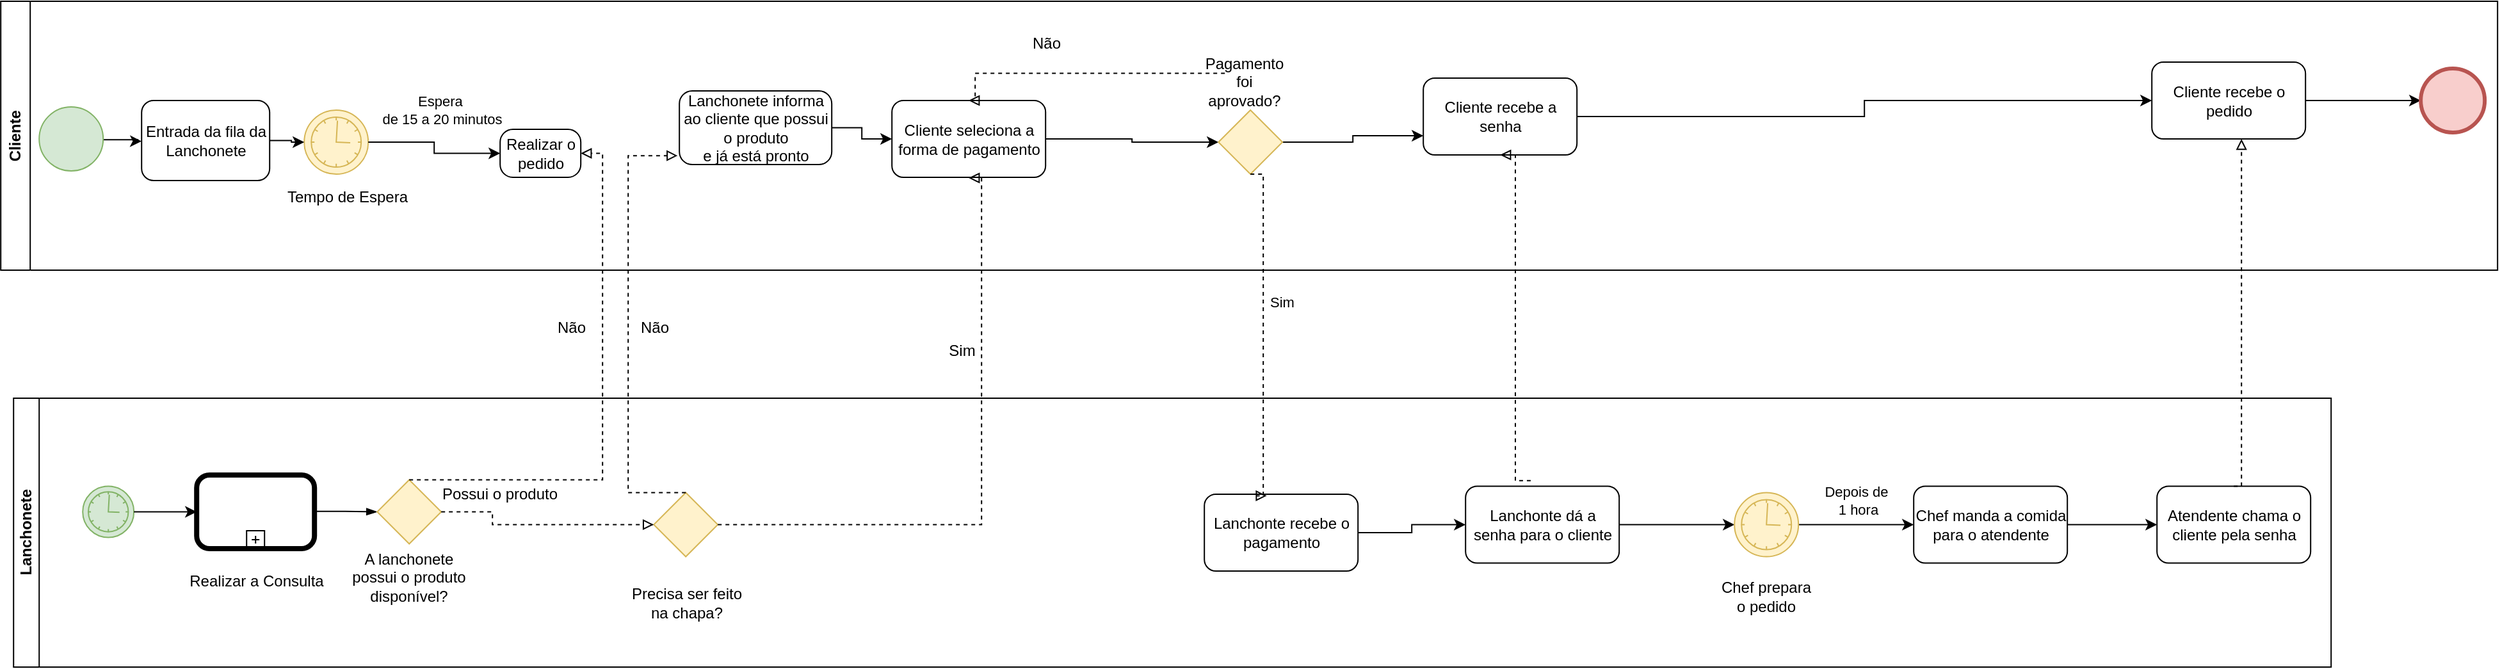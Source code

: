 <mxfile version="24.0.4" type="device" pages="4">
  <diagram name="Página-1" id="6oaQI1mKR9cjfr4mi8I-">
    <mxGraphModel dx="3843.25" dy="3099.85" grid="1" gridSize="10" guides="1" tooltips="1" connect="1" arrows="1" fold="1" page="1" pageScale="0.55" pageWidth="827" pageHeight="1169" background="#FFFFFF" math="0" shadow="0">
      <root>
        <mxCell id="0" />
        <mxCell id="1" parent="0" />
        <mxCell id="DTjWk3N54tqZmyoHTEr2-2" value="Cliente" style="swimlane;horizontal=0;whiteSpace=wrap;html=1;" parent="1" vertex="1">
          <mxGeometry x="-2177.4" y="-1600" width="1950" height="210" as="geometry" />
        </mxCell>
        <mxCell id="v5PwdFGo5ate-M4-xqCf-70" style="edgeStyle=orthogonalEdgeStyle;rounded=0;orthogonalLoop=1;jettySize=auto;html=1;exitX=1;exitY=0.5;exitDx=0;exitDy=0;exitPerimeter=0;entryX=0;entryY=0.5;entryDx=0;entryDy=0;" parent="DTjWk3N54tqZmyoHTEr2-2" edge="1">
          <mxGeometry relative="1" as="geometry">
            <mxPoint x="80" y="108.1" as="sourcePoint" />
            <mxPoint x="110" y="109.35" as="targetPoint" />
            <Array as="points">
              <mxPoint x="107" y="108.6" />
              <mxPoint x="107" y="109.6" />
            </Array>
          </mxGeometry>
        </mxCell>
        <mxCell id="FYHLgp9_xQtFy7XAi3ml-9" value="" style="points=[[0.145,0.145,0],[0.5,0,0],[0.855,0.145,0],[1,0.5,0],[0.855,0.855,0],[0.5,1,0],[0.145,0.855,0],[0,0.5,0]];shape=mxgraph.bpmn.event;html=1;verticalLabelPosition=bottom;labelBackgroundColor=#ffffff;verticalAlign=top;align=center;perimeter=ellipsePerimeter;outlineConnect=0;aspect=fixed;outline=standard;symbol=general;fillColor=#d5e8d4;strokeColor=#82b366;" parent="DTjWk3N54tqZmyoHTEr2-2" vertex="1">
          <mxGeometry x="30" y="82.5" width="50" height="50" as="geometry" />
        </mxCell>
        <mxCell id="FYHLgp9_xQtFy7XAi3ml-6" value="Realizar o pedido" style="points=[[0.25,0,0],[0.5,0,0],[0.75,0,0],[1,0.25,0],[1,0.5,0],[1,0.75,0],[0.75,1,0],[0.5,1,0],[0.25,1,0],[0,0.75,0],[0,0.5,0],[0,0.25,0]];shape=mxgraph.bpmn.task;whiteSpace=wrap;rectStyle=rounded;size=10;html=1;container=1;expand=0;collapsible=0;taskMarker=abstract;" parent="DTjWk3N54tqZmyoHTEr2-2" vertex="1">
          <mxGeometry x="390" y="100" width="63" height="37.5" as="geometry" />
        </mxCell>
        <mxCell id="v5PwdFGo5ate-M4-xqCf-27" style="edgeStyle=orthogonalEdgeStyle;rounded=0;orthogonalLoop=1;jettySize=auto;html=1;exitX=1;exitY=0.5;exitDx=0;exitDy=0;exitPerimeter=0;entryX=0;entryY=0.5;entryDx=0;entryDy=0;" parent="DTjWk3N54tqZmyoHTEr2-2" source="Djy27bFoyrntST6zhLuX-1" target="v5PwdFGo5ate-M4-xqCf-26" edge="1">
          <mxGeometry relative="1" as="geometry" />
        </mxCell>
        <mxCell id="Djy27bFoyrntST6zhLuX-1" value="Lanchonete informa ao cliente que possui o produto&lt;div&gt;e já está pronto&lt;/div&gt;" style="points=[[0.25,0,0],[0.5,0,0],[0.75,0,0],[1,0.25,0],[1,0.5,0],[1,0.75,0],[0.75,1,0],[0.5,1,0],[0.25,1,0],[0,0.75,0],[0,0.5,0],[0,0.25,0]];shape=mxgraph.bpmn.task;whiteSpace=wrap;rectStyle=rounded;size=10;html=1;container=1;expand=0;collapsible=0;taskMarker=abstract;" parent="DTjWk3N54tqZmyoHTEr2-2" vertex="1">
          <mxGeometry x="530" y="70" width="119" height="57.5" as="geometry" />
        </mxCell>
        <mxCell id="v5PwdFGo5ate-M4-xqCf-30" style="edgeStyle=orthogonalEdgeStyle;rounded=0;orthogonalLoop=1;jettySize=auto;html=1;exitX=1;exitY=0.5;exitDx=0;exitDy=0;entryX=0;entryY=0.5;entryDx=0;entryDy=0;" parent="DTjWk3N54tqZmyoHTEr2-2" source="v5PwdFGo5ate-M4-xqCf-26" target="v5PwdFGo5ate-M4-xqCf-28" edge="1">
          <mxGeometry relative="1" as="geometry" />
        </mxCell>
        <mxCell id="v5PwdFGo5ate-M4-xqCf-26" value="Cliente seleciona a forma de pagamento" style="rounded=1;whiteSpace=wrap;html=1;" parent="DTjWk3N54tqZmyoHTEr2-2" vertex="1">
          <mxGeometry x="696" y="77.5" width="120" height="60" as="geometry" />
        </mxCell>
        <mxCell id="v5PwdFGo5ate-M4-xqCf-58" style="edgeStyle=orthogonalEdgeStyle;rounded=0;orthogonalLoop=1;jettySize=auto;html=1;exitX=1;exitY=0.5;exitDx=0;exitDy=0;entryX=0;entryY=0.75;entryDx=0;entryDy=0;" parent="DTjWk3N54tqZmyoHTEr2-2" source="v5PwdFGo5ate-M4-xqCf-28" target="v5PwdFGo5ate-M4-xqCf-44" edge="1">
          <mxGeometry relative="1" as="geometry" />
        </mxCell>
        <mxCell id="v5PwdFGo5ate-M4-xqCf-28" value="" style="rhombus;whiteSpace=wrap;html=1;fillColor=#fff2cc;strokeColor=#d6b656;" parent="DTjWk3N54tqZmyoHTEr2-2" vertex="1">
          <mxGeometry x="951" y="85" width="50" height="50" as="geometry" />
        </mxCell>
        <mxCell id="v5PwdFGo5ate-M4-xqCf-29" value="Pagamento foi aprovado?" style="text;html=1;align=center;verticalAlign=middle;whiteSpace=wrap;rounded=0;" parent="DTjWk3N54tqZmyoHTEr2-2" vertex="1">
          <mxGeometry x="941" y="47.5" width="60" height="30" as="geometry" />
        </mxCell>
        <mxCell id="Djy27bFoyrntST6zhLuX-5" value="Não" style="text;html=1;align=center;verticalAlign=middle;resizable=0;points=[];autosize=1;strokeColor=none;fillColor=none;" parent="DTjWk3N54tqZmyoHTEr2-2" vertex="1">
          <mxGeometry x="791" y="17.5" width="50" height="30" as="geometry" />
        </mxCell>
        <mxCell id="Djy27bFoyrntST6zhLuX-4" value="" style="edgeStyle=elbowEdgeStyle;fontSize=12;html=1;endFill=0;startFill=0;endSize=6;startSize=6;dashed=1;endArrow=block;startArrow=none;rounded=0;exitX=0.25;exitY=0.292;exitDx=0;exitDy=0;exitPerimeter=0;entryX=0.5;entryY=0;entryDx=0;entryDy=0;" parent="DTjWk3N54tqZmyoHTEr2-2" source="v5PwdFGo5ate-M4-xqCf-29" target="v5PwdFGo5ate-M4-xqCf-26" edge="1">
          <mxGeometry width="160" relative="1" as="geometry">
            <mxPoint x="661" y="30" as="sourcePoint" />
            <mxPoint x="541" y="70" as="targetPoint" />
            <Array as="points">
              <mxPoint x="761" y="70" />
            </Array>
          </mxGeometry>
        </mxCell>
        <mxCell id="v5PwdFGo5ate-M4-xqCf-57" style="edgeStyle=orthogonalEdgeStyle;rounded=0;orthogonalLoop=1;jettySize=auto;html=1;exitX=1;exitY=0.5;exitDx=0;exitDy=0;entryX=0;entryY=0.5;entryDx=0;entryDy=0;" parent="DTjWk3N54tqZmyoHTEr2-2" source="v5PwdFGo5ate-M4-xqCf-44" target="v5PwdFGo5ate-M4-xqCf-54" edge="1">
          <mxGeometry relative="1" as="geometry" />
        </mxCell>
        <mxCell id="v5PwdFGo5ate-M4-xqCf-44" value="Cliente recebe a senha" style="rounded=1;whiteSpace=wrap;html=1;" parent="DTjWk3N54tqZmyoHTEr2-2" vertex="1">
          <mxGeometry x="1111" y="60" width="120" height="60" as="geometry" />
        </mxCell>
        <mxCell id="v5PwdFGo5ate-M4-xqCf-56" value="" style="edgeStyle=orthogonalEdgeStyle;rounded=0;orthogonalLoop=1;jettySize=auto;html=1;" parent="DTjWk3N54tqZmyoHTEr2-2" source="v5PwdFGo5ate-M4-xqCf-54" target="v5PwdFGo5ate-M4-xqCf-55" edge="1">
          <mxGeometry relative="1" as="geometry" />
        </mxCell>
        <mxCell id="v5PwdFGo5ate-M4-xqCf-54" value="Cliente recebe o pedido" style="rounded=1;whiteSpace=wrap;html=1;" parent="DTjWk3N54tqZmyoHTEr2-2" vertex="1">
          <mxGeometry x="1680" y="47.5" width="120" height="60" as="geometry" />
        </mxCell>
        <mxCell id="v5PwdFGo5ate-M4-xqCf-55" value="" style="points=[[0.145,0.145,0],[0.5,0,0],[0.855,0.145,0],[1,0.5,0],[0.855,0.855,0],[0.5,1,0],[0.145,0.855,0],[0,0.5,0]];shape=mxgraph.bpmn.event;html=1;verticalLabelPosition=bottom;labelBackgroundColor=#ffffff;verticalAlign=top;align=center;perimeter=ellipsePerimeter;outlineConnect=0;aspect=fixed;outline=end;symbol=terminate2;fillColor=#f8cecc;strokeColor=#b85450;" parent="DTjWk3N54tqZmyoHTEr2-2" vertex="1">
          <mxGeometry x="1890" y="52.5" width="50" height="50" as="geometry" />
        </mxCell>
        <mxCell id="v5PwdFGo5ate-M4-xqCf-69" value="Entrada da fila da Lanchonete" style="rounded=1;whiteSpace=wrap;html=1;" parent="DTjWk3N54tqZmyoHTEr2-2" vertex="1">
          <mxGeometry x="110" y="77.5" width="100" height="62.5" as="geometry" />
        </mxCell>
        <mxCell id="v5PwdFGo5ate-M4-xqCf-71" style="edgeStyle=orthogonalEdgeStyle;rounded=0;orthogonalLoop=1;jettySize=auto;html=1;exitX=0.5;exitY=1;exitDx=0;exitDy=0;exitPerimeter=0;" parent="DTjWk3N54tqZmyoHTEr2-2" source="FYHLgp9_xQtFy7XAi3ml-6" target="FYHLgp9_xQtFy7XAi3ml-6" edge="1">
          <mxGeometry relative="1" as="geometry" />
        </mxCell>
        <mxCell id="v5PwdFGo5ate-M4-xqCf-72" value="" style="points=[[0.145,0.145,0],[0.5,0,0],[0.855,0.145,0],[1,0.5,0],[0.855,0.855,0],[0.5,1,0],[0.145,0.855,0],[0,0.5,0]];shape=mxgraph.bpmn.event;html=1;verticalLabelPosition=bottom;labelBackgroundColor=#ffffff;verticalAlign=top;align=center;perimeter=ellipsePerimeter;outlineConnect=0;aspect=fixed;outline=standard;symbol=timer;fillColor=#fff2cc;strokeColor=#d6b656;" parent="DTjWk3N54tqZmyoHTEr2-2" vertex="1">
          <mxGeometry x="237" y="85" width="50" height="50" as="geometry" />
        </mxCell>
        <mxCell id="v5PwdFGo5ate-M4-xqCf-73" style="edgeStyle=orthogonalEdgeStyle;rounded=0;orthogonalLoop=1;jettySize=auto;html=1;exitX=1;exitY=0.5;exitDx=0;exitDy=0;entryX=0;entryY=0.5;entryDx=0;entryDy=0;entryPerimeter=0;" parent="DTjWk3N54tqZmyoHTEr2-2" source="v5PwdFGo5ate-M4-xqCf-69" target="v5PwdFGo5ate-M4-xqCf-72" edge="1">
          <mxGeometry relative="1" as="geometry">
            <Array as="points">
              <mxPoint x="227" y="109" />
              <mxPoint x="227" y="110" />
            </Array>
          </mxGeometry>
        </mxCell>
        <mxCell id="v5PwdFGo5ate-M4-xqCf-74" style="edgeStyle=orthogonalEdgeStyle;rounded=0;orthogonalLoop=1;jettySize=auto;html=1;exitX=1;exitY=0.5;exitDx=0;exitDy=0;exitPerimeter=0;entryX=0;entryY=0.5;entryDx=0;entryDy=0;entryPerimeter=0;" parent="DTjWk3N54tqZmyoHTEr2-2" source="v5PwdFGo5ate-M4-xqCf-72" target="FYHLgp9_xQtFy7XAi3ml-6" edge="1">
          <mxGeometry relative="1" as="geometry" />
        </mxCell>
        <mxCell id="v5PwdFGo5ate-M4-xqCf-75" value="Espera&amp;nbsp;&lt;div&gt;de 15 a 20 minutos&lt;/div&gt;" style="edgeLabel;html=1;align=center;verticalAlign=middle;resizable=0;points=[];" parent="v5PwdFGo5ate-M4-xqCf-74" connectable="0" vertex="1">
          <mxGeometry x="-0.172" relative="1" as="geometry">
            <mxPoint x="11" y="-25" as="offset" />
          </mxGeometry>
        </mxCell>
        <mxCell id="FYHLgp9_xQtFy7XAi3ml-3" value="Lanchonete" style="swimlane;startSize=20;horizontal=0;html=1;whiteSpace=wrap;" parent="1" vertex="1">
          <mxGeometry x="-2167.4" y="-1290" width="1810" height="210" as="geometry" />
        </mxCell>
        <mxCell id="v5PwdFGo5ate-M4-xqCf-7" value="" style="points=[[0.25,0,0],[0.5,0,0],[0.75,0,0],[1,0.25,0],[1,0.5,0],[1,0.75,0],[0.75,1,0],[0.5,1,0],[0.25,1,0],[0,0.75,0],[0,0.5,0],[0,0.25,0]];shape=mxgraph.bpmn.task;whiteSpace=wrap;rectStyle=rounded;size=10;html=1;container=1;expand=0;collapsible=0;bpmnShapeType=call;isLoopSub=1;" parent="FYHLgp9_xQtFy7XAi3ml-3" vertex="1">
          <mxGeometry x="143" y="60" width="92" height="57.5" as="geometry" />
        </mxCell>
        <mxCell id="FYHLgp9_xQtFy7XAi3ml-15" value="Realizar a Consulta&lt;div&gt;&lt;br&gt;&lt;/div&gt;" style="text;html=1;align=center;verticalAlign=middle;resizable=0;points=[];autosize=1;strokeColor=none;fillColor=none;" parent="FYHLgp9_xQtFy7XAi3ml-3" vertex="1">
          <mxGeometry x="124" y="130" width="130" height="40" as="geometry" />
        </mxCell>
        <mxCell id="v5PwdFGo5ate-M4-xqCf-17" value="" style="points=[[0.145,0.145,0],[0.5,0,0],[0.855,0.145,0],[1,0.5,0],[0.855,0.855,0],[0.5,1,0],[0.145,0.855,0],[0,0.5,0]];shape=mxgraph.bpmn.event;html=1;verticalLabelPosition=bottom;labelBackgroundColor=#ffffff;verticalAlign=top;align=center;perimeter=ellipsePerimeter;outlineConnect=0;aspect=fixed;outline=standard;symbol=timer;fillColor=#d5e8d4;strokeColor=#82b366;" parent="FYHLgp9_xQtFy7XAi3ml-3" vertex="1">
          <mxGeometry x="54" y="68.75" width="40" height="40" as="geometry" />
        </mxCell>
        <mxCell id="v5PwdFGo5ate-M4-xqCf-18" style="edgeStyle=orthogonalEdgeStyle;rounded=0;orthogonalLoop=1;jettySize=auto;html=1;exitX=1;exitY=0.5;exitDx=0;exitDy=0;exitPerimeter=0;entryX=0;entryY=0.5;entryDx=0;entryDy=0;entryPerimeter=0;" parent="FYHLgp9_xQtFy7XAi3ml-3" source="v5PwdFGo5ate-M4-xqCf-17" target="v5PwdFGo5ate-M4-xqCf-7" edge="1">
          <mxGeometry relative="1" as="geometry" />
        </mxCell>
        <mxCell id="FYHLgp9_xQtFy7XAi3ml-20" value="" style="edgeStyle=elbowEdgeStyle;fontSize=12;html=1;endArrow=blockThin;endFill=1;rounded=0;entryX=0;entryY=0.5;entryDx=0;entryDy=0;" parent="FYHLgp9_xQtFy7XAi3ml-3" target="CYMDNg2Nh_U5zGZPsCbC-1" edge="1">
          <mxGeometry width="160" relative="1" as="geometry">
            <mxPoint x="234" y="88.43" as="sourcePoint" />
            <mxPoint x="304" y="90" as="targetPoint" />
          </mxGeometry>
        </mxCell>
        <mxCell id="CYMDNg2Nh_U5zGZPsCbC-1" value="" style="rhombus;whiteSpace=wrap;html=1;fillColor=#fff2cc;strokeColor=#d6b656;" parent="FYHLgp9_xQtFy7XAi3ml-3" vertex="1">
          <mxGeometry x="284" y="63.75" width="50" height="50" as="geometry" />
        </mxCell>
        <mxCell id="v5PwdFGo5ate-M4-xqCf-24" value="A lanchonete possui o produto disponível?" style="text;html=1;align=center;verticalAlign=middle;whiteSpace=wrap;rounded=0;" parent="FYHLgp9_xQtFy7XAi3ml-3" vertex="1">
          <mxGeometry x="258.5" y="120" width="101" height="40" as="geometry" />
        </mxCell>
        <mxCell id="v5PwdFGo5ate-M4-xqCf-43" value="" style="edgeStyle=orthogonalEdgeStyle;rounded=0;orthogonalLoop=1;jettySize=auto;html=1;" parent="FYHLgp9_xQtFy7XAi3ml-3" source="v5PwdFGo5ate-M4-xqCf-31" target="v5PwdFGo5ate-M4-xqCf-42" edge="1">
          <mxGeometry relative="1" as="geometry" />
        </mxCell>
        <mxCell id="v5PwdFGo5ate-M4-xqCf-31" value="Lanchonte recebe o pagamento" style="rounded=1;whiteSpace=wrap;html=1;" parent="FYHLgp9_xQtFy7XAi3ml-3" vertex="1">
          <mxGeometry x="930" y="75" width="120" height="60" as="geometry" />
        </mxCell>
        <mxCell id="v5PwdFGo5ate-M4-xqCf-47" value="" style="edgeStyle=orthogonalEdgeStyle;rounded=0;orthogonalLoop=1;jettySize=auto;html=1;" parent="FYHLgp9_xQtFy7XAi3ml-3" source="v5PwdFGo5ate-M4-xqCf-42" target="v5PwdFGo5ate-M4-xqCf-46" edge="1">
          <mxGeometry relative="1" as="geometry" />
        </mxCell>
        <mxCell id="v5PwdFGo5ate-M4-xqCf-42" value="Lanchonte dá a senha para o cliente" style="rounded=1;whiteSpace=wrap;html=1;" parent="FYHLgp9_xQtFy7XAi3ml-3" vertex="1">
          <mxGeometry x="1134" y="68.75" width="120" height="60" as="geometry" />
        </mxCell>
        <mxCell id="v5PwdFGo5ate-M4-xqCf-62" style="edgeStyle=orthogonalEdgeStyle;rounded=0;orthogonalLoop=1;jettySize=auto;html=1;exitX=1;exitY=0.5;exitDx=0;exitDy=0;exitPerimeter=0;entryX=0;entryY=0.5;entryDx=0;entryDy=0;" parent="FYHLgp9_xQtFy7XAi3ml-3" source="v5PwdFGo5ate-M4-xqCf-46" target="v5PwdFGo5ate-M4-xqCf-49" edge="1">
          <mxGeometry relative="1" as="geometry" />
        </mxCell>
        <mxCell id="v5PwdFGo5ate-M4-xqCf-63" value="Depois de&amp;nbsp;&lt;div&gt;1 hora&lt;/div&gt;" style="edgeLabel;html=1;align=center;verticalAlign=middle;resizable=0;points=[];" parent="v5PwdFGo5ate-M4-xqCf-62" connectable="0" vertex="1">
          <mxGeometry x="0.069" y="-1" relative="1" as="geometry">
            <mxPoint x="-2" y="-20" as="offset" />
          </mxGeometry>
        </mxCell>
        <mxCell id="v5PwdFGo5ate-M4-xqCf-46" value="" style="points=[[0.145,0.145,0],[0.5,0,0],[0.855,0.145,0],[1,0.5,0],[0.855,0.855,0],[0.5,1,0],[0.145,0.855,0],[0,0.5,0]];shape=mxgraph.bpmn.event;html=1;verticalLabelPosition=bottom;labelBackgroundColor=#ffffff;verticalAlign=top;align=center;perimeter=ellipsePerimeter;outlineConnect=0;aspect=fixed;outline=standard;symbol=timer;fillColor=#fff2cc;strokeColor=#d6b656;" parent="FYHLgp9_xQtFy7XAi3ml-3" vertex="1">
          <mxGeometry x="1344" y="73.75" width="50" height="50" as="geometry" />
        </mxCell>
        <mxCell id="Djy27bFoyrntST6zhLuX-10" value="" style="rhombus;whiteSpace=wrap;html=1;fillColor=#fff2cc;strokeColor=#d6b656;" parent="FYHLgp9_xQtFy7XAi3ml-3" vertex="1">
          <mxGeometry x="500" y="73.75" width="50" height="50" as="geometry" />
        </mxCell>
        <mxCell id="v5PwdFGo5ate-M4-xqCf-48" value="Chef prepara o pedido" style="text;html=1;align=center;verticalAlign=middle;whiteSpace=wrap;rounded=0;" parent="FYHLgp9_xQtFy7XAi3ml-3" vertex="1">
          <mxGeometry x="1328.5" y="140" width="81" height="30" as="geometry" />
        </mxCell>
        <mxCell id="v5PwdFGo5ate-M4-xqCf-25" value="" style="edgeStyle=elbowEdgeStyle;fontSize=12;html=1;endFill=0;startFill=0;endSize=6;startSize=6;dashed=1;endArrow=block;startArrow=none;rounded=0;entryX=0;entryY=0.5;entryDx=0;entryDy=0;exitX=1;exitY=0.5;exitDx=0;exitDy=0;" parent="FYHLgp9_xQtFy7XAi3ml-3" source="CYMDNg2Nh_U5zGZPsCbC-1" target="Djy27bFoyrntST6zhLuX-10" edge="1">
          <mxGeometry width="160" relative="1" as="geometry">
            <mxPoint x="304" y="30" as="sourcePoint" />
            <mxPoint x="294" y="123" as="targetPoint" />
            <Array as="points">
              <mxPoint x="374" y="80" />
            </Array>
          </mxGeometry>
        </mxCell>
        <mxCell id="Djy27bFoyrntST6zhLuX-2" value="Possui o produto" style="text;html=1;align=center;verticalAlign=middle;resizable=0;points=[];autosize=1;strokeColor=none;fillColor=none;" parent="FYHLgp9_xQtFy7XAi3ml-3" vertex="1">
          <mxGeometry x="324" y="60" width="110" height="30" as="geometry" />
        </mxCell>
        <mxCell id="v5PwdFGo5ate-M4-xqCf-52" value="" style="edgeStyle=orthogonalEdgeStyle;rounded=0;orthogonalLoop=1;jettySize=auto;html=1;" parent="FYHLgp9_xQtFy7XAi3ml-3" source="v5PwdFGo5ate-M4-xqCf-49" target="v5PwdFGo5ate-M4-xqCf-51" edge="1">
          <mxGeometry relative="1" as="geometry" />
        </mxCell>
        <mxCell id="v5PwdFGo5ate-M4-xqCf-49" value="Chef manda a comida para o atendente" style="rounded=1;whiteSpace=wrap;html=1;" parent="FYHLgp9_xQtFy7XAi3ml-3" vertex="1">
          <mxGeometry x="1484" y="68.75" width="120" height="60" as="geometry" />
        </mxCell>
        <mxCell id="v5PwdFGo5ate-M4-xqCf-51" value="Atendente chama o cliente pela senha" style="whiteSpace=wrap;html=1;rounded=1;" parent="FYHLgp9_xQtFy7XAi3ml-3" vertex="1">
          <mxGeometry x="1674" y="68.75" width="120" height="60" as="geometry" />
        </mxCell>
        <mxCell id="Djy27bFoyrntST6zhLuX-11" value="Precisa ser feito&lt;div&gt;na chapa?&lt;/div&gt;" style="text;html=1;align=center;verticalAlign=middle;resizable=0;points=[];autosize=1;strokeColor=none;fillColor=none;" parent="FYHLgp9_xQtFy7XAi3ml-3" vertex="1">
          <mxGeometry x="470" y="140" width="110" height="40" as="geometry" />
        </mxCell>
        <mxCell id="Djy27bFoyrntST6zhLuX-7" value="" style="edgeStyle=elbowEdgeStyle;fontSize=12;html=1;endFill=0;startFill=0;endSize=6;startSize=6;dashed=1;endArrow=block;startArrow=none;rounded=0;exitX=0.5;exitY=0;exitDx=0;exitDy=0;entryX=1;entryY=0.5;entryDx=0;entryDy=0;entryPerimeter=0;" parent="1" source="CYMDNg2Nh_U5zGZPsCbC-1" target="FYHLgp9_xQtFy7XAi3ml-6" edge="1">
          <mxGeometry width="160" relative="1" as="geometry">
            <mxPoint x="-1135.4" y="-1452" as="sourcePoint" />
            <mxPoint x="-1067.4" y="-1420" as="targetPoint" />
            <Array as="points">
              <mxPoint x="-1707.4" y="-1360" />
            </Array>
          </mxGeometry>
        </mxCell>
        <mxCell id="Djy27bFoyrntST6zhLuX-8" value="Não" style="text;html=1;align=center;verticalAlign=middle;resizable=0;points=[];autosize=1;strokeColor=none;fillColor=none;" parent="1" vertex="1">
          <mxGeometry x="-1757.4" y="-1360" width="50" height="30" as="geometry" />
        </mxCell>
        <mxCell id="v5PwdFGo5ate-M4-xqCf-45" value="" style="edgeStyle=elbowEdgeStyle;fontSize=12;html=1;endFill=0;startFill=0;endSize=6;startSize=6;dashed=1;endArrow=block;startArrow=none;rounded=0;exitX=0.424;exitY=-0.073;exitDx=0;exitDy=0;exitPerimeter=0;entryX=0.5;entryY=1;entryDx=0;entryDy=0;" parent="1" source="v5PwdFGo5ate-M4-xqCf-42" target="v5PwdFGo5ate-M4-xqCf-44" edge="1">
          <mxGeometry width="160" relative="1" as="geometry">
            <mxPoint x="-185.4" y="-1470" as="sourcePoint" />
            <mxPoint x="-147.4" y="-1460" as="targetPoint" />
            <Array as="points" />
          </mxGeometry>
        </mxCell>
        <mxCell id="Djy27bFoyrntST6zhLuX-13" value="" style="edgeStyle=elbowEdgeStyle;fontSize=12;html=1;endFill=0;startFill=0;endSize=6;startSize=6;dashed=1;endArrow=block;startArrow=none;rounded=0;exitX=0.5;exitY=0;exitDx=0;exitDy=0;entryX=-0.012;entryY=0.88;entryDx=0;entryDy=0;entryPerimeter=0;" parent="1" source="Djy27bFoyrntST6zhLuX-10" target="Djy27bFoyrntST6zhLuX-1" edge="1">
          <mxGeometry width="160" relative="1" as="geometry">
            <mxPoint x="-997.4" y="-1191" as="sourcePoint" />
            <mxPoint x="-1617.4" y="-1450" as="targetPoint" />
            <Array as="points">
              <mxPoint x="-1687.4" y="-1360" />
              <mxPoint x="-917.4" y="-1340" />
            </Array>
          </mxGeometry>
        </mxCell>
        <mxCell id="v5PwdFGo5ate-M4-xqCf-53" value="" style="edgeStyle=elbowEdgeStyle;fontSize=12;html=1;endFill=0;startFill=0;endSize=6;startSize=6;dashed=1;endArrow=block;startArrow=none;rounded=0;exitX=0.5;exitY=0;exitDx=0;exitDy=0;" parent="1" source="v5PwdFGo5ate-M4-xqCf-51" target="v5PwdFGo5ate-M4-xqCf-54" edge="1">
          <mxGeometry width="160" relative="1" as="geometry">
            <mxPoint x="414.6" y="-1400" as="sourcePoint" />
            <mxPoint x="412.6" y="-1490" as="targetPoint" />
            <Array as="points">
              <mxPoint x="-427.4" y="-1340" />
            </Array>
          </mxGeometry>
        </mxCell>
        <mxCell id="Djy27bFoyrntST6zhLuX-16" value="" style="edgeStyle=elbowEdgeStyle;fontSize=12;html=1;endFill=0;startFill=0;endSize=6;startSize=6;dashed=1;endArrow=block;startArrow=none;rounded=0;exitX=1;exitY=0.5;exitDx=0;exitDy=0;" parent="1" source="Djy27bFoyrntST6zhLuX-10" edge="1">
          <mxGeometry width="160" relative="1" as="geometry">
            <mxPoint x="-1022.4" y="-1216" as="sourcePoint" />
            <mxPoint x="-1421.4" y="-1462" as="targetPoint" />
            <Array as="points">
              <mxPoint x="-1411.4" y="-1290" />
            </Array>
          </mxGeometry>
        </mxCell>
        <mxCell id="Djy27bFoyrntST6zhLuX-17" value="Não" style="text;html=1;align=center;verticalAlign=middle;resizable=0;points=[];autosize=1;strokeColor=none;fillColor=none;" parent="1" vertex="1">
          <mxGeometry x="-1692.4" y="-1360" width="50" height="30" as="geometry" />
        </mxCell>
        <mxCell id="Djy27bFoyrntST6zhLuX-18" value="Sim" style="text;html=1;align=center;verticalAlign=middle;resizable=0;points=[];autosize=1;strokeColor=none;fillColor=none;" parent="1" vertex="1">
          <mxGeometry x="-1447.4" y="-1342" width="40" height="30" as="geometry" />
        </mxCell>
        <mxCell id="v5PwdFGo5ate-M4-xqCf-67" value="" style="edgeStyle=elbowEdgeStyle;fontSize=12;html=1;endFill=0;startFill=0;endSize=6;startSize=6;dashed=1;endArrow=block;startArrow=none;rounded=0;exitX=0.5;exitY=1;exitDx=0;exitDy=0;entryX=0.406;entryY=0.02;entryDx=0;entryDy=0;entryPerimeter=0;" parent="1" source="v5PwdFGo5ate-M4-xqCf-28" target="v5PwdFGo5ate-M4-xqCf-31" edge="1">
          <mxGeometry width="160" relative="1" as="geometry">
            <mxPoint x="-1075.4" y="-1440" as="sourcePoint" />
            <mxPoint x="-1187.4" y="-1330" as="targetPoint" />
            <Array as="points">
              <mxPoint x="-1191.4" y="-1390" />
            </Array>
          </mxGeometry>
        </mxCell>
        <mxCell id="v5PwdFGo5ate-M4-xqCf-68" value="Sim" style="edgeLabel;html=1;align=center;verticalAlign=middle;resizable=0;points=[];" parent="v5PwdFGo5ate-M4-xqCf-67" connectable="0" vertex="1">
          <mxGeometry x="-0.185" y="4" relative="1" as="geometry">
            <mxPoint x="10" y="2" as="offset" />
          </mxGeometry>
        </mxCell>
        <mxCell id="Djy27bFoyrntST6zhLuX-21" value="Tempo de Espera" style="text;html=1;align=center;verticalAlign=middle;resizable=0;points=[];autosize=1;strokeColor=none;fillColor=none;" parent="1" vertex="1">
          <mxGeometry x="-1967.4" y="-1462" width="120" height="30" as="geometry" />
        </mxCell>
      </root>
    </mxGraphModel>
  </diagram>
  <diagram id="0c_OaYkg8UJ-TxQNeiM3" name="Página-2">
    <mxGraphModel grid="1" page="1" gridSize="10" guides="1" tooltips="1" connect="1" arrows="1" fold="1" pageScale="1" pageWidth="827" pageHeight="1169" math="0" shadow="0">
      <root>
        <mxCell id="0" />
        <mxCell id="1" parent="0" />
        <mxCell id="oU2Ef5lLPm4ApJ6Q4cAQ-1" value="Cliente" style="swimlane;horizontal=0;whiteSpace=wrap;html=1;" vertex="1" parent="1">
          <mxGeometry x="-827" y="-390" width="2067" height="210" as="geometry" />
        </mxCell>
        <mxCell id="oU2Ef5lLPm4ApJ6Q4cAQ-2" style="edgeStyle=orthogonalEdgeStyle;rounded=0;orthogonalLoop=1;jettySize=auto;html=1;exitX=1;exitY=0.5;exitDx=0;exitDy=0;exitPerimeter=0;entryX=0;entryY=0.5;entryDx=0;entryDy=0;" edge="1" parent="oU2Ef5lLPm4ApJ6Q4cAQ-1">
          <mxGeometry relative="1" as="geometry">
            <mxPoint x="80" y="108.1" as="sourcePoint" />
            <mxPoint x="110" y="109.35" as="targetPoint" />
            <Array as="points">
              <mxPoint x="107" y="108.6" />
              <mxPoint x="107" y="109.6" />
            </Array>
          </mxGeometry>
        </mxCell>
        <mxCell id="oU2Ef5lLPm4ApJ6Q4cAQ-3" value="" style="points=[[0.145,0.145,0],[0.5,0,0],[0.855,0.145,0],[1,0.5,0],[0.855,0.855,0],[0.5,1,0],[0.145,0.855,0],[0,0.5,0]];shape=mxgraph.bpmn.event;html=1;verticalLabelPosition=bottom;labelBackgroundColor=#ffffff;verticalAlign=top;align=center;perimeter=ellipsePerimeter;outlineConnect=0;aspect=fixed;outline=standard;symbol=general;fillColor=#d5e8d4;strokeColor=#82b366;" vertex="1" parent="oU2Ef5lLPm4ApJ6Q4cAQ-1">
          <mxGeometry x="30" y="82.5" width="50" height="50" as="geometry" />
        </mxCell>
        <mxCell id="oU2Ef5lLPm4ApJ6Q4cAQ-4" value="Realizar o pedido" style="points=[[0.25,0,0],[0.5,0,0],[0.75,0,0],[1,0.25,0],[1,0.5,0],[1,0.75,0],[0.75,1,0],[0.5,1,0],[0.25,1,0],[0,0.75,0],[0,0.5,0],[0,0.25,0]];shape=mxgraph.bpmn.task;whiteSpace=wrap;rectStyle=rounded;size=10;html=1;container=1;expand=0;collapsible=0;taskMarker=abstract;" vertex="1" parent="oU2Ef5lLPm4ApJ6Q4cAQ-1">
          <mxGeometry x="390" y="100" width="63" height="37.5" as="geometry" />
        </mxCell>
        <mxCell id="oU2Ef5lLPm4ApJ6Q4cAQ-5" style="edgeStyle=orthogonalEdgeStyle;rounded=0;orthogonalLoop=1;jettySize=auto;html=1;exitX=1;exitY=0.5;exitDx=0;exitDy=0;exitPerimeter=0;entryX=0;entryY=0.5;entryDx=0;entryDy=0;" edge="1" parent="oU2Ef5lLPm4ApJ6Q4cAQ-1" source="oU2Ef5lLPm4ApJ6Q4cAQ-6" target="oU2Ef5lLPm4ApJ6Q4cAQ-8">
          <mxGeometry relative="1" as="geometry" />
        </mxCell>
        <mxCell id="oU2Ef5lLPm4ApJ6Q4cAQ-6" value="Lanchonete informa ao cliente que possui o produto" style="points=[[0.25,0,0],[0.5,0,0],[0.75,0,0],[1,0.25,0],[1,0.5,0],[1,0.75,0],[0.75,1,0],[0.5,1,0],[0.25,1,0],[0,0.75,0],[0,0.5,0],[0,0.25,0]];shape=mxgraph.bpmn.task;whiteSpace=wrap;rectStyle=rounded;size=10;html=1;container=1;expand=0;collapsible=0;taskMarker=abstract;" vertex="1" parent="oU2Ef5lLPm4ApJ6Q4cAQ-1">
          <mxGeometry x="490" y="77.5" width="119" height="57.5" as="geometry" />
        </mxCell>
        <mxCell id="oU2Ef5lLPm4ApJ6Q4cAQ-7" style="edgeStyle=orthogonalEdgeStyle;rounded=0;orthogonalLoop=1;jettySize=auto;html=1;exitX=1;exitY=0.5;exitDx=0;exitDy=0;entryX=0;entryY=0.5;entryDx=0;entryDy=0;" edge="1" parent="oU2Ef5lLPm4ApJ6Q4cAQ-1" source="oU2Ef5lLPm4ApJ6Q4cAQ-8" target="oU2Ef5lLPm4ApJ6Q4cAQ-10">
          <mxGeometry relative="1" as="geometry" />
        </mxCell>
        <mxCell id="oU2Ef5lLPm4ApJ6Q4cAQ-8" value="Cliente seleciona a forma de pagamento" style="rounded=1;whiteSpace=wrap;html=1;" vertex="1" parent="oU2Ef5lLPm4ApJ6Q4cAQ-1">
          <mxGeometry x="696" y="77.5" width="120" height="60" as="geometry" />
        </mxCell>
        <mxCell id="oU2Ef5lLPm4ApJ6Q4cAQ-9" style="edgeStyle=orthogonalEdgeStyle;rounded=0;orthogonalLoop=1;jettySize=auto;html=1;exitX=1;exitY=0.5;exitDx=0;exitDy=0;entryX=0;entryY=0.75;entryDx=0;entryDy=0;" edge="1" parent="oU2Ef5lLPm4ApJ6Q4cAQ-1" source="oU2Ef5lLPm4ApJ6Q4cAQ-10" target="oU2Ef5lLPm4ApJ6Q4cAQ-15">
          <mxGeometry relative="1" as="geometry" />
        </mxCell>
        <mxCell id="oU2Ef5lLPm4ApJ6Q4cAQ-10" value="" style="rhombus;whiteSpace=wrap;html=1;fillColor=#fff2cc;strokeColor=#d6b656;" vertex="1" parent="oU2Ef5lLPm4ApJ6Q4cAQ-1">
          <mxGeometry x="951" y="85" width="50" height="50" as="geometry" />
        </mxCell>
        <mxCell id="oU2Ef5lLPm4ApJ6Q4cAQ-11" value="Pagamento foi aprovado?" style="text;html=1;align=center;verticalAlign=middle;whiteSpace=wrap;rounded=0;" vertex="1" parent="oU2Ef5lLPm4ApJ6Q4cAQ-1">
          <mxGeometry x="941" y="47.5" width="60" height="30" as="geometry" />
        </mxCell>
        <mxCell id="oU2Ef5lLPm4ApJ6Q4cAQ-12" value="Não" style="text;html=1;align=center;verticalAlign=middle;resizable=0;points=[];autosize=1;strokeColor=none;fillColor=none;" vertex="1" parent="oU2Ef5lLPm4ApJ6Q4cAQ-1">
          <mxGeometry x="791" y="17.5" width="50" height="30" as="geometry" />
        </mxCell>
        <mxCell id="oU2Ef5lLPm4ApJ6Q4cAQ-13" value="" style="edgeStyle=elbowEdgeStyle;fontSize=12;html=1;endFill=0;startFill=0;endSize=6;startSize=6;dashed=1;endArrow=block;startArrow=none;rounded=0;exitX=0.25;exitY=0.292;exitDx=0;exitDy=0;exitPerimeter=0;entryX=0.5;entryY=0;entryDx=0;entryDy=0;" edge="1" parent="oU2Ef5lLPm4ApJ6Q4cAQ-1" source="oU2Ef5lLPm4ApJ6Q4cAQ-11" target="oU2Ef5lLPm4ApJ6Q4cAQ-8">
          <mxGeometry width="160" relative="1" as="geometry">
            <mxPoint x="661" y="30" as="sourcePoint" />
            <mxPoint x="541" y="70" as="targetPoint" />
            <Array as="points">
              <mxPoint x="761" y="70" />
            </Array>
          </mxGeometry>
        </mxCell>
        <mxCell id="oU2Ef5lLPm4ApJ6Q4cAQ-14" style="edgeStyle=orthogonalEdgeStyle;rounded=0;orthogonalLoop=1;jettySize=auto;html=1;exitX=1;exitY=0.5;exitDx=0;exitDy=0;entryX=0;entryY=0.5;entryDx=0;entryDy=0;" edge="1" parent="oU2Ef5lLPm4ApJ6Q4cAQ-1" source="oU2Ef5lLPm4ApJ6Q4cAQ-15" target="oU2Ef5lLPm4ApJ6Q4cAQ-17">
          <mxGeometry relative="1" as="geometry" />
        </mxCell>
        <mxCell id="oU2Ef5lLPm4ApJ6Q4cAQ-15" value="Cliente recebe a senha" style="rounded=1;whiteSpace=wrap;html=1;" vertex="1" parent="oU2Ef5lLPm4ApJ6Q4cAQ-1">
          <mxGeometry x="1111" y="60" width="120" height="60" as="geometry" />
        </mxCell>
        <mxCell id="oU2Ef5lLPm4ApJ6Q4cAQ-16" value="" style="edgeStyle=orthogonalEdgeStyle;rounded=0;orthogonalLoop=1;jettySize=auto;html=1;" edge="1" parent="oU2Ef5lLPm4ApJ6Q4cAQ-1" source="oU2Ef5lLPm4ApJ6Q4cAQ-17" target="oU2Ef5lLPm4ApJ6Q4cAQ-18">
          <mxGeometry relative="1" as="geometry" />
        </mxCell>
        <mxCell id="oU2Ef5lLPm4ApJ6Q4cAQ-17" value="Cliente recebe o pedido" style="rounded=1;whiteSpace=wrap;html=1;" vertex="1" parent="oU2Ef5lLPm4ApJ6Q4cAQ-1">
          <mxGeometry x="1680" y="47.5" width="120" height="60" as="geometry" />
        </mxCell>
        <mxCell id="oU2Ef5lLPm4ApJ6Q4cAQ-18" value="" style="points=[[0.145,0.145,0],[0.5,0,0],[0.855,0.145,0],[1,0.5,0],[0.855,0.855,0],[0.5,1,0],[0.145,0.855,0],[0,0.5,0]];shape=mxgraph.bpmn.event;html=1;verticalLabelPosition=bottom;labelBackgroundColor=#ffffff;verticalAlign=top;align=center;perimeter=ellipsePerimeter;outlineConnect=0;aspect=fixed;outline=end;symbol=terminate2;fillColor=#f8cecc;strokeColor=#b85450;" vertex="1" parent="oU2Ef5lLPm4ApJ6Q4cAQ-1">
          <mxGeometry x="1890" y="52.5" width="50" height="50" as="geometry" />
        </mxCell>
        <mxCell id="oU2Ef5lLPm4ApJ6Q4cAQ-19" value="Entrada da fila da Lanchonete" style="rounded=1;whiteSpace=wrap;html=1;" vertex="1" parent="oU2Ef5lLPm4ApJ6Q4cAQ-1">
          <mxGeometry x="110" y="77.5" width="100" height="62.5" as="geometry" />
        </mxCell>
        <mxCell id="oU2Ef5lLPm4ApJ6Q4cAQ-20" style="edgeStyle=orthogonalEdgeStyle;rounded=0;orthogonalLoop=1;jettySize=auto;html=1;exitX=0.5;exitY=1;exitDx=0;exitDy=0;exitPerimeter=0;" edge="1" parent="oU2Ef5lLPm4ApJ6Q4cAQ-1" source="oU2Ef5lLPm4ApJ6Q4cAQ-4" target="oU2Ef5lLPm4ApJ6Q4cAQ-4">
          <mxGeometry relative="1" as="geometry" />
        </mxCell>
        <mxCell id="oU2Ef5lLPm4ApJ6Q4cAQ-21" value="" style="points=[[0.145,0.145,0],[0.5,0,0],[0.855,0.145,0],[1,0.5,0],[0.855,0.855,0],[0.5,1,0],[0.145,0.855,0],[0,0.5,0]];shape=mxgraph.bpmn.event;html=1;verticalLabelPosition=bottom;labelBackgroundColor=#ffffff;verticalAlign=top;align=center;perimeter=ellipsePerimeter;outlineConnect=0;aspect=fixed;outline=standard;symbol=timer;fillColor=#fff2cc;strokeColor=#d6b656;" vertex="1" parent="oU2Ef5lLPm4ApJ6Q4cAQ-1">
          <mxGeometry x="237" y="85" width="50" height="50" as="geometry" />
        </mxCell>
        <mxCell id="oU2Ef5lLPm4ApJ6Q4cAQ-22" style="edgeStyle=orthogonalEdgeStyle;rounded=0;orthogonalLoop=1;jettySize=auto;html=1;exitX=1;exitY=0.5;exitDx=0;exitDy=0;entryX=0;entryY=0.5;entryDx=0;entryDy=0;entryPerimeter=0;" edge="1" parent="oU2Ef5lLPm4ApJ6Q4cAQ-1" source="oU2Ef5lLPm4ApJ6Q4cAQ-19" target="oU2Ef5lLPm4ApJ6Q4cAQ-21">
          <mxGeometry relative="1" as="geometry">
            <Array as="points">
              <mxPoint x="227" y="109" />
              <mxPoint x="227" y="110" />
            </Array>
          </mxGeometry>
        </mxCell>
        <mxCell id="oU2Ef5lLPm4ApJ6Q4cAQ-23" style="edgeStyle=orthogonalEdgeStyle;rounded=0;orthogonalLoop=1;jettySize=auto;html=1;exitX=1;exitY=0.5;exitDx=0;exitDy=0;exitPerimeter=0;entryX=0;entryY=0.5;entryDx=0;entryDy=0;entryPerimeter=0;" edge="1" parent="oU2Ef5lLPm4ApJ6Q4cAQ-1" source="oU2Ef5lLPm4ApJ6Q4cAQ-21" target="oU2Ef5lLPm4ApJ6Q4cAQ-4">
          <mxGeometry relative="1" as="geometry" />
        </mxCell>
        <mxCell id="oU2Ef5lLPm4ApJ6Q4cAQ-24" value="Espera&amp;nbsp;&lt;div&gt;de 15 a 20 minutos&lt;/div&gt;" style="edgeLabel;html=1;align=center;verticalAlign=middle;resizable=0;points=[];" connectable="0" vertex="1" parent="oU2Ef5lLPm4ApJ6Q4cAQ-23">
          <mxGeometry x="-0.172" relative="1" as="geometry">
            <mxPoint x="11" y="-25" as="offset" />
          </mxGeometry>
        </mxCell>
        <mxCell id="oU2Ef5lLPm4ApJ6Q4cAQ-25" value="Lanchonete" style="swimlane;startSize=20;horizontal=0;html=1;whiteSpace=wrap;" vertex="1" parent="1">
          <mxGeometry x="-810" y="-80" width="2050" height="210" as="geometry" />
        </mxCell>
        <mxCell id="oU2Ef5lLPm4ApJ6Q4cAQ-26" value="" style="points=[[0.25,0,0],[0.5,0,0],[0.75,0,0],[1,0.25,0],[1,0.5,0],[1,0.75,0],[0.75,1,0],[0.5,1,0],[0.25,1,0],[0,0.75,0],[0,0.5,0],[0,0.25,0]];shape=mxgraph.bpmn.task;whiteSpace=wrap;rectStyle=rounded;size=10;html=1;container=1;expand=0;collapsible=0;bpmnShapeType=call;isLoopSub=1;" vertex="1" parent="oU2Ef5lLPm4ApJ6Q4cAQ-25">
          <mxGeometry x="143" y="60" width="92" height="57.5" as="geometry" />
        </mxCell>
        <mxCell id="oU2Ef5lLPm4ApJ6Q4cAQ-27" value="Realizar a Consulta&lt;div&gt;&lt;br&gt;&lt;/div&gt;" style="text;html=1;align=center;verticalAlign=middle;resizable=0;points=[];autosize=1;strokeColor=none;fillColor=none;" vertex="1" parent="oU2Ef5lLPm4ApJ6Q4cAQ-25">
          <mxGeometry x="124" y="130" width="130" height="40" as="geometry" />
        </mxCell>
        <mxCell id="oU2Ef5lLPm4ApJ6Q4cAQ-28" value="" style="points=[[0.145,0.145,0],[0.5,0,0],[0.855,0.145,0],[1,0.5,0],[0.855,0.855,0],[0.5,1,0],[0.145,0.855,0],[0,0.5,0]];shape=mxgraph.bpmn.event;html=1;verticalLabelPosition=bottom;labelBackgroundColor=#ffffff;verticalAlign=top;align=center;perimeter=ellipsePerimeter;outlineConnect=0;aspect=fixed;outline=standard;symbol=timer;fillColor=#d5e8d4;strokeColor=#82b366;" vertex="1" parent="oU2Ef5lLPm4ApJ6Q4cAQ-25">
          <mxGeometry x="54" y="68.75" width="40" height="40" as="geometry" />
        </mxCell>
        <mxCell id="oU2Ef5lLPm4ApJ6Q4cAQ-29" style="edgeStyle=orthogonalEdgeStyle;rounded=0;orthogonalLoop=1;jettySize=auto;html=1;exitX=1;exitY=0.5;exitDx=0;exitDy=0;exitPerimeter=0;entryX=0;entryY=0.5;entryDx=0;entryDy=0;entryPerimeter=0;" edge="1" parent="oU2Ef5lLPm4ApJ6Q4cAQ-25" source="oU2Ef5lLPm4ApJ6Q4cAQ-28" target="oU2Ef5lLPm4ApJ6Q4cAQ-26">
          <mxGeometry relative="1" as="geometry" />
        </mxCell>
        <mxCell id="oU2Ef5lLPm4ApJ6Q4cAQ-30" value="" style="edgeStyle=elbowEdgeStyle;fontSize=12;html=1;endArrow=blockThin;endFill=1;rounded=0;entryX=0;entryY=0.5;entryDx=0;entryDy=0;" edge="1" parent="oU2Ef5lLPm4ApJ6Q4cAQ-25" target="oU2Ef5lLPm4ApJ6Q4cAQ-31">
          <mxGeometry width="160" relative="1" as="geometry">
            <mxPoint x="234" y="88.43" as="sourcePoint" />
            <mxPoint x="304" y="90" as="targetPoint" />
          </mxGeometry>
        </mxCell>
        <mxCell id="oU2Ef5lLPm4ApJ6Q4cAQ-31" value="" style="rhombus;whiteSpace=wrap;html=1;fillColor=#fff2cc;strokeColor=#d6b656;" vertex="1" parent="oU2Ef5lLPm4ApJ6Q4cAQ-25">
          <mxGeometry x="284" y="63.75" width="50" height="50" as="geometry" />
        </mxCell>
        <mxCell id="oU2Ef5lLPm4ApJ6Q4cAQ-32" value="A lanchonete possui o produto disponível?" style="text;html=1;align=center;verticalAlign=middle;whiteSpace=wrap;rounded=0;" vertex="1" parent="oU2Ef5lLPm4ApJ6Q4cAQ-25">
          <mxGeometry x="258.5" y="120" width="101" height="40" as="geometry" />
        </mxCell>
        <mxCell id="oU2Ef5lLPm4ApJ6Q4cAQ-33" value="" style="edgeStyle=orthogonalEdgeStyle;rounded=0;orthogonalLoop=1;jettySize=auto;html=1;" edge="1" parent="oU2Ef5lLPm4ApJ6Q4cAQ-25" source="oU2Ef5lLPm4ApJ6Q4cAQ-34" target="oU2Ef5lLPm4ApJ6Q4cAQ-36">
          <mxGeometry relative="1" as="geometry" />
        </mxCell>
        <mxCell id="oU2Ef5lLPm4ApJ6Q4cAQ-34" value="Lanchonte recebe o pagamento" style="rounded=1;whiteSpace=wrap;html=1;" vertex="1" parent="oU2Ef5lLPm4ApJ6Q4cAQ-25">
          <mxGeometry x="930" y="75" width="120" height="60" as="geometry" />
        </mxCell>
        <mxCell id="oU2Ef5lLPm4ApJ6Q4cAQ-35" value="" style="edgeStyle=orthogonalEdgeStyle;rounded=0;orthogonalLoop=1;jettySize=auto;html=1;" edge="1" parent="oU2Ef5lLPm4ApJ6Q4cAQ-25" source="oU2Ef5lLPm4ApJ6Q4cAQ-36" target="oU2Ef5lLPm4ApJ6Q4cAQ-39">
          <mxGeometry relative="1" as="geometry" />
        </mxCell>
        <mxCell id="oU2Ef5lLPm4ApJ6Q4cAQ-36" value="Lanchonte dá a senha para o cliente" style="rounded=1;whiteSpace=wrap;html=1;" vertex="1" parent="oU2Ef5lLPm4ApJ6Q4cAQ-25">
          <mxGeometry x="1134" y="68.75" width="120" height="60" as="geometry" />
        </mxCell>
        <mxCell id="oU2Ef5lLPm4ApJ6Q4cAQ-37" style="edgeStyle=orthogonalEdgeStyle;rounded=0;orthogonalLoop=1;jettySize=auto;html=1;exitX=1;exitY=0.5;exitDx=0;exitDy=0;exitPerimeter=0;entryX=0;entryY=0.5;entryDx=0;entryDy=0;" edge="1" parent="oU2Ef5lLPm4ApJ6Q4cAQ-25" source="oU2Ef5lLPm4ApJ6Q4cAQ-39" target="oU2Ef5lLPm4ApJ6Q4cAQ-45">
          <mxGeometry relative="1" as="geometry" />
        </mxCell>
        <mxCell id="oU2Ef5lLPm4ApJ6Q4cAQ-38" value="Depois de&amp;nbsp;&lt;div&gt;1 hora&lt;/div&gt;" style="edgeLabel;html=1;align=center;verticalAlign=middle;resizable=0;points=[];" connectable="0" vertex="1" parent="oU2Ef5lLPm4ApJ6Q4cAQ-37">
          <mxGeometry x="0.069" y="-1" relative="1" as="geometry">
            <mxPoint x="-2" y="-20" as="offset" />
          </mxGeometry>
        </mxCell>
        <mxCell id="oU2Ef5lLPm4ApJ6Q4cAQ-39" value="" style="points=[[0.145,0.145,0],[0.5,0,0],[0.855,0.145,0],[1,0.5,0],[0.855,0.855,0],[0.5,1,0],[0.145,0.855,0],[0,0.5,0]];shape=mxgraph.bpmn.event;html=1;verticalLabelPosition=bottom;labelBackgroundColor=#ffffff;verticalAlign=top;align=center;perimeter=ellipsePerimeter;outlineConnect=0;aspect=fixed;outline=standard;symbol=timer;fillColor=#fff2cc;strokeColor=#d6b656;" vertex="1" parent="oU2Ef5lLPm4ApJ6Q4cAQ-25">
          <mxGeometry x="1344" y="73.75" width="50" height="50" as="geometry" />
        </mxCell>
        <mxCell id="oU2Ef5lLPm4ApJ6Q4cAQ-40" value="" style="rhombus;whiteSpace=wrap;html=1;fillColor=#fff2cc;strokeColor=#d6b656;" vertex="1" parent="oU2Ef5lLPm4ApJ6Q4cAQ-25">
          <mxGeometry x="434" y="63.75" width="50" height="50" as="geometry" />
        </mxCell>
        <mxCell id="oU2Ef5lLPm4ApJ6Q4cAQ-41" value="Chef prepara o pedido" style="text;html=1;align=center;verticalAlign=middle;whiteSpace=wrap;rounded=0;" vertex="1" parent="oU2Ef5lLPm4ApJ6Q4cAQ-25">
          <mxGeometry x="1328.5" y="140" width="81" height="30" as="geometry" />
        </mxCell>
        <mxCell id="oU2Ef5lLPm4ApJ6Q4cAQ-42" value="" style="edgeStyle=elbowEdgeStyle;fontSize=12;html=1;endFill=0;startFill=0;endSize=6;startSize=6;dashed=1;endArrow=block;startArrow=none;rounded=0;entryX=0;entryY=0.5;entryDx=0;entryDy=0;exitX=1;exitY=0.5;exitDx=0;exitDy=0;" edge="1" parent="oU2Ef5lLPm4ApJ6Q4cAQ-25" source="oU2Ef5lLPm4ApJ6Q4cAQ-31" target="oU2Ef5lLPm4ApJ6Q4cAQ-40">
          <mxGeometry width="160" relative="1" as="geometry">
            <mxPoint x="304" y="30" as="sourcePoint" />
            <mxPoint x="294" y="123" as="targetPoint" />
            <Array as="points">
              <mxPoint x="374" y="80" />
            </Array>
          </mxGeometry>
        </mxCell>
        <mxCell id="oU2Ef5lLPm4ApJ6Q4cAQ-43" value="Possui o produto" style="text;html=1;align=center;verticalAlign=middle;resizable=0;points=[];autosize=1;strokeColor=none;fillColor=none;" vertex="1" parent="oU2Ef5lLPm4ApJ6Q4cAQ-25">
          <mxGeometry x="324" y="60" width="110" height="30" as="geometry" />
        </mxCell>
        <mxCell id="oU2Ef5lLPm4ApJ6Q4cAQ-44" value="" style="edgeStyle=orthogonalEdgeStyle;rounded=0;orthogonalLoop=1;jettySize=auto;html=1;" edge="1" parent="oU2Ef5lLPm4ApJ6Q4cAQ-25" source="oU2Ef5lLPm4ApJ6Q4cAQ-45" target="oU2Ef5lLPm4ApJ6Q4cAQ-46">
          <mxGeometry relative="1" as="geometry" />
        </mxCell>
        <mxCell id="oU2Ef5lLPm4ApJ6Q4cAQ-45" value="Chef manda a comida para o atendente" style="rounded=1;whiteSpace=wrap;html=1;" vertex="1" parent="oU2Ef5lLPm4ApJ6Q4cAQ-25">
          <mxGeometry x="1484" y="68.75" width="120" height="60" as="geometry" />
        </mxCell>
        <mxCell id="oU2Ef5lLPm4ApJ6Q4cAQ-46" value="Atendente chama o cliente pela senha" style="whiteSpace=wrap;html=1;rounded=1;" vertex="1" parent="oU2Ef5lLPm4ApJ6Q4cAQ-25">
          <mxGeometry x="1674" y="68.75" width="120" height="60" as="geometry" />
        </mxCell>
        <mxCell id="oU2Ef5lLPm4ApJ6Q4cAQ-47" value="Precisa ser feito&lt;div&gt;na chapa?&lt;/div&gt;" style="text;html=1;align=center;verticalAlign=middle;resizable=0;points=[];autosize=1;strokeColor=none;fillColor=none;" vertex="1" parent="oU2Ef5lLPm4ApJ6Q4cAQ-25">
          <mxGeometry x="404" y="113.75" width="110" height="40" as="geometry" />
        </mxCell>
        <mxCell id="oU2Ef5lLPm4ApJ6Q4cAQ-48" value="" style="edgeStyle=elbowEdgeStyle;fontSize=12;html=1;endFill=0;startFill=0;endSize=6;startSize=6;dashed=1;endArrow=block;startArrow=none;rounded=0;exitX=0.5;exitY=0;exitDx=0;exitDy=0;entryX=1;entryY=0.5;entryDx=0;entryDy=0;entryPerimeter=0;" edge="1" parent="1" source="oU2Ef5lLPm4ApJ6Q4cAQ-31" target="oU2Ef5lLPm4ApJ6Q4cAQ-4">
          <mxGeometry width="160" relative="1" as="geometry">
            <mxPoint x="222" y="-242" as="sourcePoint" />
            <mxPoint x="290" y="-210" as="targetPoint" />
            <Array as="points">
              <mxPoint x="-350" y="-150" />
            </Array>
          </mxGeometry>
        </mxCell>
        <mxCell id="oU2Ef5lLPm4ApJ6Q4cAQ-49" value="Não" style="text;html=1;align=center;verticalAlign=middle;resizable=0;points=[];autosize=1;strokeColor=none;fillColor=none;" vertex="1" parent="1">
          <mxGeometry x="-400" y="-150" width="50" height="30" as="geometry" />
        </mxCell>
        <mxCell id="oU2Ef5lLPm4ApJ6Q4cAQ-50" value="" style="edgeStyle=elbowEdgeStyle;fontSize=12;html=1;endFill=0;startFill=0;endSize=6;startSize=6;dashed=1;endArrow=block;startArrow=none;rounded=0;exitX=0.424;exitY=-0.073;exitDx=0;exitDy=0;exitPerimeter=0;entryX=0.5;entryY=1;entryDx=0;entryDy=0;" edge="1" parent="1" source="oU2Ef5lLPm4ApJ6Q4cAQ-36" target="oU2Ef5lLPm4ApJ6Q4cAQ-15">
          <mxGeometry width="160" relative="1" as="geometry">
            <mxPoint x="1172" y="-260" as="sourcePoint" />
            <mxPoint x="1210" y="-250" as="targetPoint" />
            <Array as="points" />
          </mxGeometry>
        </mxCell>
        <mxCell id="oU2Ef5lLPm4ApJ6Q4cAQ-51" value="" style="edgeStyle=elbowEdgeStyle;fontSize=12;html=1;endFill=0;startFill=0;endSize=6;startSize=6;dashed=1;endArrow=block;startArrow=none;rounded=0;exitX=0.5;exitY=0;exitDx=0;exitDy=0;entryX=-0.012;entryY=0.88;entryDx=0;entryDy=0;entryPerimeter=0;" edge="1" parent="1" source="oU2Ef5lLPm4ApJ6Q4cAQ-40" target="oU2Ef5lLPm4ApJ6Q4cAQ-6">
          <mxGeometry width="160" relative="1" as="geometry">
            <mxPoint x="360" y="19" as="sourcePoint" />
            <mxPoint x="-260" y="-240" as="targetPoint" />
            <Array as="points">
              <mxPoint x="-330" y="-150" />
              <mxPoint x="440" y="-130" />
            </Array>
          </mxGeometry>
        </mxCell>
        <mxCell id="oU2Ef5lLPm4ApJ6Q4cAQ-52" value="" style="edgeStyle=elbowEdgeStyle;fontSize=12;html=1;endFill=0;startFill=0;endSize=6;startSize=6;dashed=1;endArrow=block;startArrow=none;rounded=0;exitX=0.5;exitY=0;exitDx=0;exitDy=0;" edge="1" parent="1" source="oU2Ef5lLPm4ApJ6Q4cAQ-46" target="oU2Ef5lLPm4ApJ6Q4cAQ-17">
          <mxGeometry width="160" relative="1" as="geometry">
            <mxPoint x="1772" y="-190" as="sourcePoint" />
            <mxPoint x="1770" y="-280" as="targetPoint" />
            <Array as="points">
              <mxPoint x="930" y="-130" />
            </Array>
          </mxGeometry>
        </mxCell>
        <mxCell id="oU2Ef5lLPm4ApJ6Q4cAQ-53" value="" style="edgeStyle=elbowEdgeStyle;fontSize=12;html=1;endFill=0;startFill=0;endSize=6;startSize=6;dashed=1;endArrow=block;startArrow=none;rounded=0;exitX=1;exitY=0.5;exitDx=0;exitDy=0;entryX=0.5;entryY=1;entryDx=0;entryDy=0;" edge="1" parent="1" source="oU2Ef5lLPm4ApJ6Q4cAQ-40" target="oU2Ef5lLPm4ApJ6Q4cAQ-8">
          <mxGeometry width="160" relative="1" as="geometry">
            <mxPoint x="335" y="-6" as="sourcePoint" />
            <mxPoint x="790" y="-250" as="targetPoint" />
            <Array as="points">
              <mxPoint x="-54" y="-80" />
            </Array>
          </mxGeometry>
        </mxCell>
        <mxCell id="oU2Ef5lLPm4ApJ6Q4cAQ-54" value="Sim" style="text;html=1;align=center;verticalAlign=middle;resizable=0;points=[];autosize=1;strokeColor=none;fillColor=none;" vertex="1" parent="1">
          <mxGeometry x="-330" y="-150" width="40" height="30" as="geometry" />
        </mxCell>
        <mxCell id="oU2Ef5lLPm4ApJ6Q4cAQ-55" value="Sim" style="text;html=1;align=center;verticalAlign=middle;resizable=0;points=[];autosize=1;strokeColor=none;fillColor=none;" vertex="1" parent="1">
          <mxGeometry x="-90" y="-132" width="40" height="30" as="geometry" />
        </mxCell>
        <mxCell id="oU2Ef5lLPm4ApJ6Q4cAQ-56" value="" style="edgeStyle=elbowEdgeStyle;fontSize=12;html=1;endFill=0;startFill=0;endSize=6;startSize=6;dashed=1;endArrow=block;startArrow=none;rounded=0;exitX=0.5;exitY=1;exitDx=0;exitDy=0;entryX=0.406;entryY=0.02;entryDx=0;entryDy=0;entryPerimeter=0;" edge="1" parent="1" source="oU2Ef5lLPm4ApJ6Q4cAQ-10" target="oU2Ef5lLPm4ApJ6Q4cAQ-34">
          <mxGeometry width="160" relative="1" as="geometry">
            <mxPoint x="282" y="-230" as="sourcePoint" />
            <mxPoint x="170" y="-120" as="targetPoint" />
            <Array as="points">
              <mxPoint x="166" y="-180" />
            </Array>
          </mxGeometry>
        </mxCell>
        <mxCell id="oU2Ef5lLPm4ApJ6Q4cAQ-57" value="Sim" style="edgeLabel;html=1;align=center;verticalAlign=middle;resizable=0;points=[];" connectable="0" vertex="1" parent="oU2Ef5lLPm4ApJ6Q4cAQ-56">
          <mxGeometry x="-0.185" y="4" relative="1" as="geometry">
            <mxPoint x="10" y="2" as="offset" />
          </mxGeometry>
        </mxCell>
        <mxCell id="oU2Ef5lLPm4ApJ6Q4cAQ-58" value="Tempo de Espera" style="text;html=1;align=center;verticalAlign=middle;resizable=0;points=[];autosize=1;strokeColor=none;fillColor=none;" vertex="1" parent="1">
          <mxGeometry x="-610" y="-252" width="120" height="30" as="geometry" />
        </mxCell>
      </root>
    </mxGraphModel>
  </diagram>
  <diagram name="Página-1" id="saJ8DH8r4DBpTaXa6DYo">
    <mxGraphModel grid="1" page="1" gridSize="10" guides="1" tooltips="1" connect="1" arrows="1" fold="1" pageScale="1" pageWidth="827" pageHeight="1169" background="#FFFFFF" math="0" shadow="0">
      <root>
        <mxCell id="0" />
        <mxCell id="1" parent="0" />
        <mxCell id="DTjWk3N54tqZmyoHTEr2-2" value="Cliente" style="swimlane;horizontal=0;whiteSpace=wrap;html=1;" vertex="1" parent="1">
          <mxGeometry x="-827" y="-390" width="2950" height="210" as="geometry" />
        </mxCell>
        <mxCell id="v5PwdFGo5ate-M4-xqCf-70" style="edgeStyle=orthogonalEdgeStyle;rounded=0;orthogonalLoop=1;jettySize=auto;html=1;exitX=1;exitY=0.5;exitDx=0;exitDy=0;exitPerimeter=0;entryX=0;entryY=0.5;entryDx=0;entryDy=0;" edge="1" parent="DTjWk3N54tqZmyoHTEr2-2">
          <mxGeometry relative="1" as="geometry">
            <mxPoint x="80" y="108.1" as="sourcePoint" />
            <mxPoint x="110" y="109.35" as="targetPoint" />
            <Array as="points">
              <mxPoint x="107" y="108.6" />
              <mxPoint x="107" y="109.6" />
            </Array>
          </mxGeometry>
        </mxCell>
        <mxCell id="FYHLgp9_xQtFy7XAi3ml-9" value="" style="points=[[0.145,0.145,0],[0.5,0,0],[0.855,0.145,0],[1,0.5,0],[0.855,0.855,0],[0.5,1,0],[0.145,0.855,0],[0,0.5,0]];shape=mxgraph.bpmn.event;html=1;verticalLabelPosition=bottom;labelBackgroundColor=#ffffff;verticalAlign=top;align=center;perimeter=ellipsePerimeter;outlineConnect=0;aspect=fixed;outline=standard;symbol=general;fillColor=#d5e8d4;strokeColor=#82b366;" vertex="1" parent="DTjWk3N54tqZmyoHTEr2-2">
          <mxGeometry x="30" y="82.5" width="50" height="50" as="geometry" />
        </mxCell>
        <mxCell id="FYHLgp9_xQtFy7XAi3ml-6" value="Realizar o pedido" style="points=[[0.25,0,0],[0.5,0,0],[0.75,0,0],[1,0.25,0],[1,0.5,0],[1,0.75,0],[0.75,1,0],[0.5,1,0],[0.25,1,0],[0,0.75,0],[0,0.5,0],[0,0.25,0]];shape=mxgraph.bpmn.task;whiteSpace=wrap;rectStyle=rounded;size=10;html=1;container=1;expand=0;collapsible=0;taskMarker=abstract;" vertex="1" parent="DTjWk3N54tqZmyoHTEr2-2">
          <mxGeometry x="390" y="100" width="63" height="37.5" as="geometry" />
        </mxCell>
        <mxCell id="v5PwdFGo5ate-M4-xqCf-27" style="edgeStyle=orthogonalEdgeStyle;rounded=0;orthogonalLoop=1;jettySize=auto;html=1;exitX=1;exitY=0.5;exitDx=0;exitDy=0;exitPerimeter=0;entryX=0;entryY=0.5;entryDx=0;entryDy=0;" edge="1" parent="DTjWk3N54tqZmyoHTEr2-2" source="Djy27bFoyrntST6zhLuX-1" target="v5PwdFGo5ate-M4-xqCf-26">
          <mxGeometry relative="1" as="geometry" />
        </mxCell>
        <mxCell id="Djy27bFoyrntST6zhLuX-1" value="Lanchonete informa ao cliente que possui o produto" style="points=[[0.25,0,0],[0.5,0,0],[0.75,0,0],[1,0.25,0],[1,0.5,0],[1,0.75,0],[0.75,1,0],[0.5,1,0],[0.25,1,0],[0,0.75,0],[0,0.5,0],[0,0.25,0]];shape=mxgraph.bpmn.task;whiteSpace=wrap;rectStyle=rounded;size=10;html=1;container=1;expand=0;collapsible=0;taskMarker=abstract;" vertex="1" parent="DTjWk3N54tqZmyoHTEr2-2">
          <mxGeometry x="490" y="77.5" width="119" height="57.5" as="geometry" />
        </mxCell>
        <mxCell id="v5PwdFGo5ate-M4-xqCf-30" style="edgeStyle=orthogonalEdgeStyle;rounded=0;orthogonalLoop=1;jettySize=auto;html=1;exitX=1;exitY=0.5;exitDx=0;exitDy=0;entryX=0;entryY=0.5;entryDx=0;entryDy=0;" edge="1" parent="DTjWk3N54tqZmyoHTEr2-2" source="v5PwdFGo5ate-M4-xqCf-26" target="v5PwdFGo5ate-M4-xqCf-28">
          <mxGeometry relative="1" as="geometry" />
        </mxCell>
        <mxCell id="v5PwdFGo5ate-M4-xqCf-26" value="Cliente seleciona a forma de pagamento" style="rounded=1;whiteSpace=wrap;html=1;" vertex="1" parent="DTjWk3N54tqZmyoHTEr2-2">
          <mxGeometry x="696" y="77.5" width="120" height="60" as="geometry" />
        </mxCell>
        <mxCell id="v5PwdFGo5ate-M4-xqCf-58" style="edgeStyle=orthogonalEdgeStyle;rounded=0;orthogonalLoop=1;jettySize=auto;html=1;exitX=1;exitY=0.5;exitDx=0;exitDy=0;entryX=0;entryY=0.75;entryDx=0;entryDy=0;" edge="1" parent="DTjWk3N54tqZmyoHTEr2-2" source="v5PwdFGo5ate-M4-xqCf-28" target="v5PwdFGo5ate-M4-xqCf-44">
          <mxGeometry relative="1" as="geometry" />
        </mxCell>
        <mxCell id="v5PwdFGo5ate-M4-xqCf-28" value="" style="rhombus;whiteSpace=wrap;html=1;fillColor=#fff2cc;strokeColor=#d6b656;" vertex="1" parent="DTjWk3N54tqZmyoHTEr2-2">
          <mxGeometry x="951" y="85" width="50" height="50" as="geometry" />
        </mxCell>
        <mxCell id="v5PwdFGo5ate-M4-xqCf-29" value="Pagamento foi aprovado?" style="text;html=1;align=center;verticalAlign=middle;whiteSpace=wrap;rounded=0;" vertex="1" parent="DTjWk3N54tqZmyoHTEr2-2">
          <mxGeometry x="941" y="47.5" width="60" height="30" as="geometry" />
        </mxCell>
        <mxCell id="Djy27bFoyrntST6zhLuX-5" value="Não" style="text;html=1;align=center;verticalAlign=middle;resizable=0;points=[];autosize=1;strokeColor=none;fillColor=none;" vertex="1" parent="DTjWk3N54tqZmyoHTEr2-2">
          <mxGeometry x="791" y="17.5" width="50" height="30" as="geometry" />
        </mxCell>
        <mxCell id="Djy27bFoyrntST6zhLuX-4" value="" style="edgeStyle=elbowEdgeStyle;fontSize=12;html=1;endFill=0;startFill=0;endSize=6;startSize=6;dashed=1;endArrow=block;startArrow=none;rounded=0;exitX=0.25;exitY=0.292;exitDx=0;exitDy=0;exitPerimeter=0;entryX=0.5;entryY=0;entryDx=0;entryDy=0;" edge="1" parent="DTjWk3N54tqZmyoHTEr2-2" source="v5PwdFGo5ate-M4-xqCf-29" target="v5PwdFGo5ate-M4-xqCf-26">
          <mxGeometry width="160" relative="1" as="geometry">
            <mxPoint x="661" y="30" as="sourcePoint" />
            <mxPoint x="541" y="70" as="targetPoint" />
            <Array as="points">
              <mxPoint x="761" y="70" />
            </Array>
          </mxGeometry>
        </mxCell>
        <mxCell id="v5PwdFGo5ate-M4-xqCf-57" style="edgeStyle=orthogonalEdgeStyle;rounded=0;orthogonalLoop=1;jettySize=auto;html=1;exitX=1;exitY=0.5;exitDx=0;exitDy=0;entryX=0;entryY=0.5;entryDx=0;entryDy=0;" edge="1" parent="DTjWk3N54tqZmyoHTEr2-2" source="v5PwdFGo5ate-M4-xqCf-44" target="v5PwdFGo5ate-M4-xqCf-54">
          <mxGeometry relative="1" as="geometry" />
        </mxCell>
        <mxCell id="v5PwdFGo5ate-M4-xqCf-44" value="Cliente recebe a senha" style="rounded=1;whiteSpace=wrap;html=1;" vertex="1" parent="DTjWk3N54tqZmyoHTEr2-2">
          <mxGeometry x="1111" y="60" width="120" height="60" as="geometry" />
        </mxCell>
        <mxCell id="v5PwdFGo5ate-M4-xqCf-56" value="" style="edgeStyle=orthogonalEdgeStyle;rounded=0;orthogonalLoop=1;jettySize=auto;html=1;" edge="1" parent="DTjWk3N54tqZmyoHTEr2-2" source="v5PwdFGo5ate-M4-xqCf-54" target="v5PwdFGo5ate-M4-xqCf-55">
          <mxGeometry relative="1" as="geometry" />
        </mxCell>
        <mxCell id="v5PwdFGo5ate-M4-xqCf-54" value="Cliente recebe o pedido" style="rounded=1;whiteSpace=wrap;html=1;" vertex="1" parent="DTjWk3N54tqZmyoHTEr2-2">
          <mxGeometry x="1680" y="47.5" width="120" height="60" as="geometry" />
        </mxCell>
        <mxCell id="v5PwdFGo5ate-M4-xqCf-55" value="" style="points=[[0.145,0.145,0],[0.5,0,0],[0.855,0.145,0],[1,0.5,0],[0.855,0.855,0],[0.5,1,0],[0.145,0.855,0],[0,0.5,0]];shape=mxgraph.bpmn.event;html=1;verticalLabelPosition=bottom;labelBackgroundColor=#ffffff;verticalAlign=top;align=center;perimeter=ellipsePerimeter;outlineConnect=0;aspect=fixed;outline=end;symbol=terminate2;fillColor=#f8cecc;strokeColor=#b85450;" vertex="1" parent="DTjWk3N54tqZmyoHTEr2-2">
          <mxGeometry x="1890" y="52.5" width="50" height="50" as="geometry" />
        </mxCell>
        <mxCell id="v5PwdFGo5ate-M4-xqCf-69" value="Entrada da fila da Lanchonete" style="rounded=1;whiteSpace=wrap;html=1;" vertex="1" parent="DTjWk3N54tqZmyoHTEr2-2">
          <mxGeometry x="110" y="77.5" width="100" height="62.5" as="geometry" />
        </mxCell>
        <mxCell id="v5PwdFGo5ate-M4-xqCf-71" style="edgeStyle=orthogonalEdgeStyle;rounded=0;orthogonalLoop=1;jettySize=auto;html=1;exitX=0.5;exitY=1;exitDx=0;exitDy=0;exitPerimeter=0;" edge="1" parent="DTjWk3N54tqZmyoHTEr2-2" source="FYHLgp9_xQtFy7XAi3ml-6" target="FYHLgp9_xQtFy7XAi3ml-6">
          <mxGeometry relative="1" as="geometry" />
        </mxCell>
        <mxCell id="v5PwdFGo5ate-M4-xqCf-72" value="" style="points=[[0.145,0.145,0],[0.5,0,0],[0.855,0.145,0],[1,0.5,0],[0.855,0.855,0],[0.5,1,0],[0.145,0.855,0],[0,0.5,0]];shape=mxgraph.bpmn.event;html=1;verticalLabelPosition=bottom;labelBackgroundColor=#ffffff;verticalAlign=top;align=center;perimeter=ellipsePerimeter;outlineConnect=0;aspect=fixed;outline=standard;symbol=timer;fillColor=#fff2cc;strokeColor=#d6b656;" vertex="1" parent="DTjWk3N54tqZmyoHTEr2-2">
          <mxGeometry x="237" y="85" width="50" height="50" as="geometry" />
        </mxCell>
        <mxCell id="v5PwdFGo5ate-M4-xqCf-73" style="edgeStyle=orthogonalEdgeStyle;rounded=0;orthogonalLoop=1;jettySize=auto;html=1;exitX=1;exitY=0.5;exitDx=0;exitDy=0;entryX=0;entryY=0.5;entryDx=0;entryDy=0;entryPerimeter=0;" edge="1" parent="DTjWk3N54tqZmyoHTEr2-2" source="v5PwdFGo5ate-M4-xqCf-69" target="v5PwdFGo5ate-M4-xqCf-72">
          <mxGeometry relative="1" as="geometry">
            <Array as="points">
              <mxPoint x="227" y="109" />
              <mxPoint x="227" y="110" />
            </Array>
          </mxGeometry>
        </mxCell>
        <mxCell id="v5PwdFGo5ate-M4-xqCf-74" style="edgeStyle=orthogonalEdgeStyle;rounded=0;orthogonalLoop=1;jettySize=auto;html=1;exitX=1;exitY=0.5;exitDx=0;exitDy=0;exitPerimeter=0;entryX=0;entryY=0.5;entryDx=0;entryDy=0;entryPerimeter=0;" edge="1" parent="DTjWk3N54tqZmyoHTEr2-2" source="v5PwdFGo5ate-M4-xqCf-72" target="FYHLgp9_xQtFy7XAi3ml-6">
          <mxGeometry relative="1" as="geometry" />
        </mxCell>
        <mxCell id="v5PwdFGo5ate-M4-xqCf-75" value="Espera&amp;nbsp;&lt;div&gt;de 15 a 20 minutos&lt;/div&gt;" style="edgeLabel;html=1;align=center;verticalAlign=middle;resizable=0;points=[];" connectable="0" vertex="1" parent="v5PwdFGo5ate-M4-xqCf-74">
          <mxGeometry x="-0.172" relative="1" as="geometry">
            <mxPoint x="11" y="-25" as="offset" />
          </mxGeometry>
        </mxCell>
        <mxCell id="FYHLgp9_xQtFy7XAi3ml-3" value="Lanchonete" style="swimlane;startSize=20;horizontal=0;html=1;whiteSpace=wrap;" vertex="1" parent="1">
          <mxGeometry x="-810" y="-80" width="2930" height="210" as="geometry" />
        </mxCell>
        <mxCell id="v5PwdFGo5ate-M4-xqCf-7" value="" style="points=[[0.25,0,0],[0.5,0,0],[0.75,0,0],[1,0.25,0],[1,0.5,0],[1,0.75,0],[0.75,1,0],[0.5,1,0],[0.25,1,0],[0,0.75,0],[0,0.5,0],[0,0.25,0]];shape=mxgraph.bpmn.task;whiteSpace=wrap;rectStyle=rounded;size=10;html=1;container=1;expand=0;collapsible=0;bpmnShapeType=call;isLoopSub=1;" vertex="1" parent="FYHLgp9_xQtFy7XAi3ml-3">
          <mxGeometry x="143" y="60" width="92" height="57.5" as="geometry" />
        </mxCell>
        <mxCell id="FYHLgp9_xQtFy7XAi3ml-15" value="Realizar a Consulta&lt;div&gt;&lt;br&gt;&lt;/div&gt;" style="text;html=1;align=center;verticalAlign=middle;resizable=0;points=[];autosize=1;strokeColor=none;fillColor=none;" vertex="1" parent="FYHLgp9_xQtFy7XAi3ml-3">
          <mxGeometry x="124" y="130" width="130" height="40" as="geometry" />
        </mxCell>
        <mxCell id="v5PwdFGo5ate-M4-xqCf-17" value="" style="points=[[0.145,0.145,0],[0.5,0,0],[0.855,0.145,0],[1,0.5,0],[0.855,0.855,0],[0.5,1,0],[0.145,0.855,0],[0,0.5,0]];shape=mxgraph.bpmn.event;html=1;verticalLabelPosition=bottom;labelBackgroundColor=#ffffff;verticalAlign=top;align=center;perimeter=ellipsePerimeter;outlineConnect=0;aspect=fixed;outline=standard;symbol=timer;fillColor=#d5e8d4;strokeColor=#82b366;" vertex="1" parent="FYHLgp9_xQtFy7XAi3ml-3">
          <mxGeometry x="54" y="68.75" width="40" height="40" as="geometry" />
        </mxCell>
        <mxCell id="v5PwdFGo5ate-M4-xqCf-18" style="edgeStyle=orthogonalEdgeStyle;rounded=0;orthogonalLoop=1;jettySize=auto;html=1;exitX=1;exitY=0.5;exitDx=0;exitDy=0;exitPerimeter=0;entryX=0;entryY=0.5;entryDx=0;entryDy=0;entryPerimeter=0;" edge="1" parent="FYHLgp9_xQtFy7XAi3ml-3" source="v5PwdFGo5ate-M4-xqCf-17" target="v5PwdFGo5ate-M4-xqCf-7">
          <mxGeometry relative="1" as="geometry" />
        </mxCell>
        <mxCell id="FYHLgp9_xQtFy7XAi3ml-20" value="" style="edgeStyle=elbowEdgeStyle;fontSize=12;html=1;endArrow=blockThin;endFill=1;rounded=0;entryX=0;entryY=0.5;entryDx=0;entryDy=0;" edge="1" parent="FYHLgp9_xQtFy7XAi3ml-3" target="CYMDNg2Nh_U5zGZPsCbC-1">
          <mxGeometry width="160" relative="1" as="geometry">
            <mxPoint x="234" y="88.43" as="sourcePoint" />
            <mxPoint x="304" y="90" as="targetPoint" />
          </mxGeometry>
        </mxCell>
        <mxCell id="CYMDNg2Nh_U5zGZPsCbC-1" value="" style="rhombus;whiteSpace=wrap;html=1;fillColor=#fff2cc;strokeColor=#d6b656;" vertex="1" parent="FYHLgp9_xQtFy7XAi3ml-3">
          <mxGeometry x="284" y="63.75" width="50" height="50" as="geometry" />
        </mxCell>
        <mxCell id="v5PwdFGo5ate-M4-xqCf-24" value="A lanchonete possui o produto disponível?" style="text;html=1;align=center;verticalAlign=middle;whiteSpace=wrap;rounded=0;" vertex="1" parent="FYHLgp9_xQtFy7XAi3ml-3">
          <mxGeometry x="258.5" y="120" width="101" height="40" as="geometry" />
        </mxCell>
        <mxCell id="v5PwdFGo5ate-M4-xqCf-43" value="" style="edgeStyle=orthogonalEdgeStyle;rounded=0;orthogonalLoop=1;jettySize=auto;html=1;" edge="1" parent="FYHLgp9_xQtFy7XAi3ml-3" source="v5PwdFGo5ate-M4-xqCf-31" target="v5PwdFGo5ate-M4-xqCf-42">
          <mxGeometry relative="1" as="geometry" />
        </mxCell>
        <mxCell id="v5PwdFGo5ate-M4-xqCf-31" value="Lanchonte recebe o pagamento" style="rounded=1;whiteSpace=wrap;html=1;" vertex="1" parent="FYHLgp9_xQtFy7XAi3ml-3">
          <mxGeometry x="930" y="75" width="120" height="60" as="geometry" />
        </mxCell>
        <mxCell id="v5PwdFGo5ate-M4-xqCf-47" value="" style="edgeStyle=orthogonalEdgeStyle;rounded=0;orthogonalLoop=1;jettySize=auto;html=1;" edge="1" parent="FYHLgp9_xQtFy7XAi3ml-3" source="v5PwdFGo5ate-M4-xqCf-42" target="v5PwdFGo5ate-M4-xqCf-46">
          <mxGeometry relative="1" as="geometry" />
        </mxCell>
        <mxCell id="v5PwdFGo5ate-M4-xqCf-42" value="Lanchonte dá a senha para o cliente" style="rounded=1;whiteSpace=wrap;html=1;" vertex="1" parent="FYHLgp9_xQtFy7XAi3ml-3">
          <mxGeometry x="1134" y="68.75" width="120" height="60" as="geometry" />
        </mxCell>
        <mxCell id="v5PwdFGo5ate-M4-xqCf-62" style="edgeStyle=orthogonalEdgeStyle;rounded=0;orthogonalLoop=1;jettySize=auto;html=1;exitX=1;exitY=0.5;exitDx=0;exitDy=0;exitPerimeter=0;entryX=0;entryY=0.5;entryDx=0;entryDy=0;" edge="1" parent="FYHLgp9_xQtFy7XAi3ml-3" source="v5PwdFGo5ate-M4-xqCf-46" target="v5PwdFGo5ate-M4-xqCf-49">
          <mxGeometry relative="1" as="geometry" />
        </mxCell>
        <mxCell id="v5PwdFGo5ate-M4-xqCf-63" value="Depois de&amp;nbsp;&lt;div&gt;1 hora&lt;/div&gt;" style="edgeLabel;html=1;align=center;verticalAlign=middle;resizable=0;points=[];" connectable="0" vertex="1" parent="v5PwdFGo5ate-M4-xqCf-62">
          <mxGeometry x="0.069" y="-1" relative="1" as="geometry">
            <mxPoint x="-2" y="-20" as="offset" />
          </mxGeometry>
        </mxCell>
        <mxCell id="v5PwdFGo5ate-M4-xqCf-46" value="" style="points=[[0.145,0.145,0],[0.5,0,0],[0.855,0.145,0],[1,0.5,0],[0.855,0.855,0],[0.5,1,0],[0.145,0.855,0],[0,0.5,0]];shape=mxgraph.bpmn.event;html=1;verticalLabelPosition=bottom;labelBackgroundColor=#ffffff;verticalAlign=top;align=center;perimeter=ellipsePerimeter;outlineConnect=0;aspect=fixed;outline=standard;symbol=timer;fillColor=#fff2cc;strokeColor=#d6b656;" vertex="1" parent="FYHLgp9_xQtFy7XAi3ml-3">
          <mxGeometry x="1344" y="73.75" width="50" height="50" as="geometry" />
        </mxCell>
        <mxCell id="Djy27bFoyrntST6zhLuX-10" value="" style="rhombus;whiteSpace=wrap;html=1;fillColor=#fff2cc;strokeColor=#d6b656;" vertex="1" parent="FYHLgp9_xQtFy7XAi3ml-3">
          <mxGeometry x="434" y="63.75" width="50" height="50" as="geometry" />
        </mxCell>
        <mxCell id="v5PwdFGo5ate-M4-xqCf-48" value="Chef prepara o pedido" style="text;html=1;align=center;verticalAlign=middle;whiteSpace=wrap;rounded=0;" vertex="1" parent="FYHLgp9_xQtFy7XAi3ml-3">
          <mxGeometry x="1328.5" y="140" width="81" height="30" as="geometry" />
        </mxCell>
        <mxCell id="v5PwdFGo5ate-M4-xqCf-25" value="" style="edgeStyle=elbowEdgeStyle;fontSize=12;html=1;endFill=0;startFill=0;endSize=6;startSize=6;dashed=1;endArrow=block;startArrow=none;rounded=0;entryX=0;entryY=0.5;entryDx=0;entryDy=0;exitX=1;exitY=0.5;exitDx=0;exitDy=0;" edge="1" parent="FYHLgp9_xQtFy7XAi3ml-3" source="CYMDNg2Nh_U5zGZPsCbC-1" target="Djy27bFoyrntST6zhLuX-10">
          <mxGeometry width="160" relative="1" as="geometry">
            <mxPoint x="304" y="30" as="sourcePoint" />
            <mxPoint x="294" y="123" as="targetPoint" />
            <Array as="points">
              <mxPoint x="374" y="80" />
            </Array>
          </mxGeometry>
        </mxCell>
        <mxCell id="Djy27bFoyrntST6zhLuX-2" value="Possui o produto" style="text;html=1;align=center;verticalAlign=middle;resizable=0;points=[];autosize=1;strokeColor=none;fillColor=none;" vertex="1" parent="FYHLgp9_xQtFy7XAi3ml-3">
          <mxGeometry x="324" y="60" width="110" height="30" as="geometry" />
        </mxCell>
        <mxCell id="v5PwdFGo5ate-M4-xqCf-52" value="" style="edgeStyle=orthogonalEdgeStyle;rounded=0;orthogonalLoop=1;jettySize=auto;html=1;" edge="1" parent="FYHLgp9_xQtFy7XAi3ml-3" source="v5PwdFGo5ate-M4-xqCf-49" target="v5PwdFGo5ate-M4-xqCf-51">
          <mxGeometry relative="1" as="geometry" />
        </mxCell>
        <mxCell id="v5PwdFGo5ate-M4-xqCf-49" value="Chef manda a comida para o atendente" style="rounded=1;whiteSpace=wrap;html=1;" vertex="1" parent="FYHLgp9_xQtFy7XAi3ml-3">
          <mxGeometry x="1484" y="68.75" width="120" height="60" as="geometry" />
        </mxCell>
        <mxCell id="v5PwdFGo5ate-M4-xqCf-51" value="Atendente chama o cliente pela senha" style="whiteSpace=wrap;html=1;rounded=1;" vertex="1" parent="FYHLgp9_xQtFy7XAi3ml-3">
          <mxGeometry x="1674" y="68.75" width="120" height="60" as="geometry" />
        </mxCell>
        <mxCell id="Djy27bFoyrntST6zhLuX-11" value="Precisa ser feito&lt;div&gt;na chapa?&lt;/div&gt;" style="text;html=1;align=center;verticalAlign=middle;resizable=0;points=[];autosize=1;strokeColor=none;fillColor=none;" vertex="1" parent="FYHLgp9_xQtFy7XAi3ml-3">
          <mxGeometry x="404" y="113.75" width="110" height="40" as="geometry" />
        </mxCell>
        <mxCell id="1vMvH7jvxqKNeSuvmZRQ-41" value="Cliente" style="swimlane;horizontal=0;whiteSpace=wrap;html=1;" vertex="1" parent="1">
          <mxGeometry x="-5" y="830" width="1085" height="220" as="geometry" />
        </mxCell>
        <mxCell id="1vMvH7jvxqKNeSuvmZRQ-43" value="Entrar na lanchonete" style="points=[[0.25,0,0],[0.5,0,0],[0.75,0,0],[1,0.25,0],[1,0.5,0],[1,0.75,0],[0.75,1,0],[0.5,1,0],[0.25,1,0],[0,0.75,0],[0,0.5,0],[0,0.25,0]];shape=mxgraph.bpmn.task;whiteSpace=wrap;rectStyle=rounded;size=10;html=1;container=1;expand=0;collapsible=0;taskMarker=abstract;" vertex="1" parent="1vMvH7jvxqKNeSuvmZRQ-41">
          <mxGeometry x="125" y="82.5" width="79" height="55" as="geometry" />
        </mxCell>
        <mxCell id="1vMvH7jvxqKNeSuvmZRQ-44" value="" style="points=[[0.145,0.145,0],[0.5,0,0],[0.855,0.145,0],[1,0.5,0],[0.855,0.855,0],[0.5,1,0],[0.145,0.855,0],[0,0.5,0]];shape=mxgraph.bpmn.event;html=1;verticalLabelPosition=bottom;labelBackgroundColor=#ffffff;verticalAlign=top;align=center;perimeter=ellipsePerimeter;outlineConnect=0;aspect=fixed;outline=standard;symbol=general;fillColor=#d5e8d4;strokeColor=#82b366;" vertex="1" parent="1vMvH7jvxqKNeSuvmZRQ-41">
          <mxGeometry x="35" y="82.5" width="50" height="50" as="geometry" />
        </mxCell>
        <mxCell id="1vMvH7jvxqKNeSuvmZRQ-45" value="" style="edgeStyle=elbowEdgeStyle;fontSize=12;html=1;endArrow=blockThin;endFill=1;rounded=0;entryX=-0.032;entryY=0.451;entryDx=0;entryDy=0;entryPerimeter=0;exitX=1;exitY=0.5;exitDx=0;exitDy=0;exitPerimeter=0;" edge="1" parent="1vMvH7jvxqKNeSuvmZRQ-41" source="1vMvH7jvxqKNeSuvmZRQ-44" target="1vMvH7jvxqKNeSuvmZRQ-43">
          <mxGeometry width="160" relative="1" as="geometry">
            <mxPoint x="111" y="104.29" as="sourcePoint" />
            <mxPoint x="161" y="104" as="targetPoint" />
          </mxGeometry>
        </mxCell>
        <mxCell id="1vMvH7jvxqKNeSuvmZRQ-88" style="edgeStyle=orthogonalEdgeStyle;rounded=0;orthogonalLoop=1;jettySize=auto;html=1;" edge="1" parent="1vMvH7jvxqKNeSuvmZRQ-41" source="1vMvH7jvxqKNeSuvmZRQ-81" target="1vMvH7jvxqKNeSuvmZRQ-72">
          <mxGeometry relative="1" as="geometry" />
        </mxCell>
        <mxCell id="1vMvH7jvxqKNeSuvmZRQ-81" value="Pagar salgado" style="points=[[0.25,0,0],[0.5,0,0],[0.75,0,0],[1,0.25,0],[1,0.5,0],[1,0.75,0],[0.75,1,0],[0.5,1,0],[0.25,1,0],[0,0.75,0],[0,0.5,0],[0,0.25,0]];shape=mxgraph.bpmn.task;whiteSpace=wrap;rectStyle=rounded;size=10;html=1;container=1;expand=0;collapsible=0;taskMarker=abstract;" vertex="1" parent="1vMvH7jvxqKNeSuvmZRQ-41">
          <mxGeometry x="379" y="10" width="79" height="55" as="geometry" />
        </mxCell>
        <mxCell id="1vMvH7jvxqKNeSuvmZRQ-72" value="Retira o produto no balcão" style="points=[[0.25,0,0],[0.5,0,0],[0.75,0,0],[1,0.25,0],[1,0.5,0],[1,0.75,0],[0.75,1,0],[0.5,1,0],[0.25,1,0],[0,0.75,0],[0,0.5,0],[0,0.25,0]];shape=mxgraph.bpmn.task;whiteSpace=wrap;rectStyle=rounded;size=10;html=1;container=1;expand=0;collapsible=0;taskMarker=abstract;" vertex="1" parent="1vMvH7jvxqKNeSuvmZRQ-41">
          <mxGeometry x="795" y="90" width="79" height="55" as="geometry" />
        </mxCell>
        <mxCell id="1vMvH7jvxqKNeSuvmZRQ-78" value="" style="points=[[0.145,0.145,0],[0.5,0,0],[0.855,0.145,0],[1,0.5,0],[0.855,0.855,0],[0.5,1,0],[0.145,0.855,0],[0,0.5,0]];shape=mxgraph.bpmn.event;html=1;verticalLabelPosition=bottom;labelBackgroundColor=#ffffff;verticalAlign=top;align=center;perimeter=ellipsePerimeter;outlineConnect=0;aspect=fixed;outline=end;symbol=terminate2;fillColor=#f8cecc;strokeColor=#b85450;" vertex="1" parent="1vMvH7jvxqKNeSuvmZRQ-41">
          <mxGeometry x="938.25" y="92.5" width="50" height="50" as="geometry" />
        </mxCell>
        <mxCell id="1vMvH7jvxqKNeSuvmZRQ-80" style="edgeStyle=orthogonalEdgeStyle;rounded=0;orthogonalLoop=1;jettySize=auto;html=1;exitX=1;exitY=0.5;exitDx=0;exitDy=0;exitPerimeter=0;entryX=0;entryY=0.5;entryDx=0;entryDy=0;entryPerimeter=0;" edge="1" parent="1vMvH7jvxqKNeSuvmZRQ-41" source="1vMvH7jvxqKNeSuvmZRQ-72" target="1vMvH7jvxqKNeSuvmZRQ-78">
          <mxGeometry relative="1" as="geometry" />
        </mxCell>
        <mxCell id="1vMvH7jvxqKNeSuvmZRQ-90" value="Pagar Prato feito" style="points=[[0.25,0,0],[0.5,0,0],[0.75,0,0],[1,0.25,0],[1,0.5,0],[1,0.75,0],[0.75,1,0],[0.5,1,0],[0.25,1,0],[0,0.75,0],[0,0.5,0],[0,0.25,0]];shape=mxgraph.bpmn.task;whiteSpace=wrap;rectStyle=rounded;size=10;html=1;container=1;expand=0;collapsible=0;taskMarker=abstract;" vertex="1" parent="1vMvH7jvxqKNeSuvmZRQ-41">
          <mxGeometry x="503" y="100" width="79" height="55" as="geometry" />
        </mxCell>
        <mxCell id="1vMvH7jvxqKNeSuvmZRQ-98" value="Realizar o pedido" style="points=[[0.25,0,0],[0.5,0,0],[0.75,0,0],[1,0.25,0],[1,0.5,0],[1,0.75,0],[0.75,1,0],[0.5,1,0],[0.25,1,0],[0,0.75,0],[0,0.5,0],[0,0.25,0]];shape=mxgraph.bpmn.task;whiteSpace=wrap;rectStyle=rounded;size=10;html=1;container=1;expand=0;collapsible=0;taskMarker=abstract;" vertex="1" parent="1vMvH7jvxqKNeSuvmZRQ-41">
          <mxGeometry x="315" y="82.5" width="79" height="55" as="geometry" />
        </mxCell>
        <mxCell id="1vMvH7jvxqKNeSuvmZRQ-99" value="17-25 min" style="points=[[0.145,0.145,0],[0.5,0,0],[0.855,0.145,0],[1,0.5,0],[0.855,0.855,0],[0.5,1,0],[0.145,0.855,0],[0,0.5,0]];shape=mxgraph.bpmn.event;html=1;verticalLabelPosition=bottom;labelBackgroundColor=#ffffff;verticalAlign=top;align=center;perimeter=ellipsePerimeter;outlineConnect=0;aspect=fixed;outline=throwing;symbol=general;fillColor=#fff2cc;strokeColor=#d6b656;" vertex="1" parent="1vMvH7jvxqKNeSuvmZRQ-41">
          <mxGeometry x="235" y="85" width="50" height="50" as="geometry" />
        </mxCell>
        <mxCell id="1vMvH7jvxqKNeSuvmZRQ-100" style="edgeStyle=orthogonalEdgeStyle;rounded=0;orthogonalLoop=1;jettySize=auto;html=1;entryX=0;entryY=0.5;entryDx=0;entryDy=0;entryPerimeter=0;" edge="1" parent="1vMvH7jvxqKNeSuvmZRQ-41" source="1vMvH7jvxqKNeSuvmZRQ-43" target="1vMvH7jvxqKNeSuvmZRQ-99">
          <mxGeometry relative="1" as="geometry" />
        </mxCell>
        <mxCell id="1vMvH7jvxqKNeSuvmZRQ-101" style="edgeStyle=orthogonalEdgeStyle;rounded=0;orthogonalLoop=1;jettySize=auto;html=1;entryX=0;entryY=0.5;entryDx=0;entryDy=0;entryPerimeter=0;" edge="1" parent="1vMvH7jvxqKNeSuvmZRQ-41" source="1vMvH7jvxqKNeSuvmZRQ-99" target="1vMvH7jvxqKNeSuvmZRQ-98">
          <mxGeometry relative="1" as="geometry" />
        </mxCell>
        <mxCell id="1vMvH7jvxqKNeSuvmZRQ-57" value="Lanchonete" style="swimlane;startSize=23;horizontal=0;html=1;whiteSpace=wrap;" vertex="1" parent="1">
          <mxGeometry x="-5" y="1080" width="1085" height="210" as="geometry" />
        </mxCell>
        <mxCell id="1vMvH7jvxqKNeSuvmZRQ-58" value="" style="points=[[0.145,0.145,0],[0.5,0,0],[0.855,0.145,0],[1,0.5,0],[0.855,0.855,0],[0.5,1,0],[0.145,0.855,0],[0,0.5,0]];shape=mxgraph.bpmn.event;html=1;verticalLabelPosition=bottom;labelBackgroundColor=#ffffff;verticalAlign=top;align=center;perimeter=ellipsePerimeter;outlineConnect=0;aspect=fixed;outline=standard;symbol=general;fillColor=#d5e8d4;strokeColor=#82b366;" vertex="1" parent="1vMvH7jvxqKNeSuvmZRQ-57">
          <mxGeometry x="74" y="90" width="42.5" height="42.5" as="geometry" />
        </mxCell>
        <mxCell id="1vMvH7jvxqKNeSuvmZRQ-61" value="Recebe o pedido" style="points=[[0.25,0,0],[0.5,0,0],[0.75,0,0],[1,0.25,0],[1,0.5,0],[1,0.75,0],[0.75,1,0],[0.5,1,0],[0.25,1,0],[0,0.75,0],[0,0.5,0],[0,0.25,0]];shape=mxgraph.bpmn.task;whiteSpace=wrap;rectStyle=rounded;size=10;html=1;container=1;expand=0;collapsible=0;taskMarker=abstract;" vertex="1" parent="1vMvH7jvxqKNeSuvmZRQ-57">
          <mxGeometry x="155" y="83.75" width="79" height="55" as="geometry" />
        </mxCell>
        <mxCell id="1vMvH7jvxqKNeSuvmZRQ-85" style="edgeStyle=orthogonalEdgeStyle;rounded=0;orthogonalLoop=1;jettySize=auto;html=1;" edge="1" parent="1vMvH7jvxqKNeSuvmZRQ-57" source="1vMvH7jvxqKNeSuvmZRQ-46" target="1vMvH7jvxqKNeSuvmZRQ-84">
          <mxGeometry relative="1" as="geometry" />
        </mxCell>
        <mxCell id="1vMvH7jvxqKNeSuvmZRQ-97" value="sim" style="edgeLabel;html=1;align=center;verticalAlign=middle;resizable=0;points=[];" connectable="0" vertex="1" parent="1vMvH7jvxqKNeSuvmZRQ-85">
          <mxGeometry x="-0.081" y="-2" relative="1" as="geometry">
            <mxPoint as="offset" />
          </mxGeometry>
        </mxCell>
        <mxCell id="1vMvH7jvxqKNeSuvmZRQ-46" value="&lt;span style=&quot;font-size: 8px;&quot;&gt;O produto está disponível?&lt;/span&gt;" style="points=[[0.25,0.25,0],[0.5,0,0],[0.75,0.25,0],[1,0.5,0],[0.75,0.75,0],[0.5,1,0],[0.25,0.75,0],[0,0.5,0]];shape=mxgraph.bpmn.gateway2;html=1;verticalLabelPosition=bottom;labelBackgroundColor=#ffffff;verticalAlign=top;align=center;perimeter=rhombusPerimeter;outlineConnect=0;outline=none;symbol=none;fillColor=#fff2cc;strokeColor=#d6b656;" vertex="1" parent="1vMvH7jvxqKNeSuvmZRQ-57">
          <mxGeometry x="285" y="95" width="32.5" height="32.5" as="geometry" />
        </mxCell>
        <mxCell id="1vMvH7jvxqKNeSuvmZRQ-65" value="" style="edgeStyle=elbowEdgeStyle;fontSize=12;html=1;endArrow=blockThin;endFill=1;rounded=0;exitX=1;exitY=0.5;exitDx=0;exitDy=0;exitPerimeter=0;" edge="1" parent="1vMvH7jvxqKNeSuvmZRQ-57" source="1vMvH7jvxqKNeSuvmZRQ-61" target="1vMvH7jvxqKNeSuvmZRQ-46">
          <mxGeometry width="160" relative="1" as="geometry">
            <mxPoint x="121" y="-102" as="sourcePoint" />
            <mxPoint x="160" y="-103" as="targetPoint" />
          </mxGeometry>
        </mxCell>
        <mxCell id="wingfZ39uVbOA_q41vA8-30" style="edgeStyle=orthogonalEdgeStyle;rounded=0;orthogonalLoop=1;jettySize=auto;html=1;entryX=0;entryY=0.5;entryDx=0;entryDy=0;entryPerimeter=0;" edge="1" parent="1vMvH7jvxqKNeSuvmZRQ-57" source="1vMvH7jvxqKNeSuvmZRQ-58" target="1vMvH7jvxqKNeSuvmZRQ-61">
          <mxGeometry relative="1" as="geometry" />
        </mxCell>
        <mxCell id="1vMvH7jvxqKNeSuvmZRQ-84" value="" style="points=[[0.25,0.25,0],[0.5,0,0],[0.75,0.25,0],[1,0.5,0],[0.75,0.75,0],[0.5,1,0],[0.25,0.75,0],[0,0.5,0]];shape=mxgraph.bpmn.gateway2;html=1;verticalLabelPosition=bottom;labelBackgroundColor=#ffffff;verticalAlign=top;align=center;perimeter=rhombusPerimeter;outlineConnect=0;outline=none;symbol=none;fillColor=#fff2cc;strokeColor=#d6b656;" vertex="1" parent="1vMvH7jvxqKNeSuvmZRQ-57">
          <mxGeometry x="402" y="95" width="32.5" height="32.5" as="geometry" />
        </mxCell>
        <mxCell id="1vMvH7jvxqKNeSuvmZRQ-83" value="15-20 min" style="points=[[0.145,0.145,0],[0.5,0,0],[0.855,0.145,0],[1,0.5,0],[0.855,0.855,0],[0.5,1,0],[0.145,0.855,0],[0,0.5,0]];shape=mxgraph.bpmn.event;html=1;verticalLabelPosition=bottom;labelBackgroundColor=#ffffff;verticalAlign=top;align=center;perimeter=ellipsePerimeter;outlineConnect=0;aspect=fixed;outline=throwing;symbol=general;fillColor=#fff2cc;strokeColor=#d6b656;" vertex="1" parent="1vMvH7jvxqKNeSuvmZRQ-57">
          <mxGeometry x="655" y="77.5" width="50" height="50" as="geometry" />
        </mxCell>
        <mxCell id="1vMvH7jvxqKNeSuvmZRQ-104" value="" style="points=[[0.145,0.145,0],[0.5,0,0],[0.855,0.145,0],[1,0.5,0],[0.855,0.855,0],[0.5,1,0],[0.145,0.855,0],[0,0.5,0]];shape=mxgraph.bpmn.event;html=1;verticalLabelPosition=bottom;labelBackgroundColor=#ffffff;verticalAlign=top;align=center;perimeter=ellipsePerimeter;outlineConnect=0;aspect=fixed;outline=end;symbol=terminate2;fillColor=#f8cecc;strokeColor=#b85450;" vertex="1" parent="1vMvH7jvxqKNeSuvmZRQ-57">
          <mxGeometry x="276.25" y="10" width="50" height="50" as="geometry" />
        </mxCell>
        <mxCell id="1vMvH7jvxqKNeSuvmZRQ-105" style="edgeStyle=orthogonalEdgeStyle;rounded=0;orthogonalLoop=1;jettySize=auto;html=1;entryX=0.5;entryY=1;entryDx=0;entryDy=0;entryPerimeter=0;" edge="1" parent="1vMvH7jvxqKNeSuvmZRQ-57" source="1vMvH7jvxqKNeSuvmZRQ-46" target="1vMvH7jvxqKNeSuvmZRQ-104">
          <mxGeometry relative="1" as="geometry" />
        </mxCell>
        <mxCell id="1vMvH7jvxqKNeSuvmZRQ-107" value="não" style="edgeLabel;html=1;align=center;verticalAlign=middle;resizable=0;points=[];" connectable="0" vertex="1" parent="1vMvH7jvxqKNeSuvmZRQ-105">
          <mxGeometry x="-0.069" y="1" relative="1" as="geometry">
            <mxPoint y="-2" as="offset" />
          </mxGeometry>
        </mxCell>
        <mxCell id="1vMvH7jvxqKNeSuvmZRQ-86" style="edgeStyle=orthogonalEdgeStyle;rounded=0;orthogonalLoop=1;jettySize=auto;html=1;dashed=1;" edge="1" parent="1" source="1vMvH7jvxqKNeSuvmZRQ-84" target="1vMvH7jvxqKNeSuvmZRQ-81">
          <mxGeometry relative="1" as="geometry" />
        </mxCell>
        <mxCell id="1vMvH7jvxqKNeSuvmZRQ-87" value="salgado&lt;div&gt;&lt;br&gt;&lt;/div&gt;" style="edgeLabel;html=1;align=center;verticalAlign=middle;resizable=0;points=[];" connectable="0" vertex="1" parent="1vMvH7jvxqKNeSuvmZRQ-86">
          <mxGeometry x="-0.533" y="1" relative="1" as="geometry">
            <mxPoint as="offset" />
          </mxGeometry>
        </mxCell>
        <mxCell id="Djy27bFoyrntST6zhLuX-7" value="" style="edgeStyle=elbowEdgeStyle;fontSize=12;html=1;endFill=0;startFill=0;endSize=6;startSize=6;dashed=1;endArrow=block;startArrow=none;rounded=0;exitX=0.5;exitY=0;exitDx=0;exitDy=0;entryX=1;entryY=0.5;entryDx=0;entryDy=0;entryPerimeter=0;" edge="1" parent="1" source="CYMDNg2Nh_U5zGZPsCbC-1" target="FYHLgp9_xQtFy7XAi3ml-6">
          <mxGeometry width="160" relative="1" as="geometry">
            <mxPoint x="222" y="-242" as="sourcePoint" />
            <mxPoint x="290" y="-210" as="targetPoint" />
            <Array as="points">
              <mxPoint x="-350" y="-150" />
            </Array>
          </mxGeometry>
        </mxCell>
        <mxCell id="Djy27bFoyrntST6zhLuX-8" value="Não" style="text;html=1;align=center;verticalAlign=middle;resizable=0;points=[];autosize=1;strokeColor=none;fillColor=none;" vertex="1" parent="1">
          <mxGeometry x="-400" y="-150" width="50" height="30" as="geometry" />
        </mxCell>
        <mxCell id="v5PwdFGo5ate-M4-xqCf-45" value="" style="edgeStyle=elbowEdgeStyle;fontSize=12;html=1;endFill=0;startFill=0;endSize=6;startSize=6;dashed=1;endArrow=block;startArrow=none;rounded=0;exitX=0.424;exitY=-0.073;exitDx=0;exitDy=0;exitPerimeter=0;entryX=0.5;entryY=1;entryDx=0;entryDy=0;" edge="1" parent="1" source="v5PwdFGo5ate-M4-xqCf-42" target="v5PwdFGo5ate-M4-xqCf-44">
          <mxGeometry width="160" relative="1" as="geometry">
            <mxPoint x="1172" y="-260" as="sourcePoint" />
            <mxPoint x="1210" y="-250" as="targetPoint" />
            <Array as="points" />
          </mxGeometry>
        </mxCell>
        <mxCell id="1vMvH7jvxqKNeSuvmZRQ-91" style="edgeStyle=orthogonalEdgeStyle;rounded=0;orthogonalLoop=1;jettySize=auto;html=1;entryX=0.5;entryY=1;entryDx=0;entryDy=0;entryPerimeter=0;dashed=1;" edge="1" parent="1" source="1vMvH7jvxqKNeSuvmZRQ-84" target="1vMvH7jvxqKNeSuvmZRQ-90">
          <mxGeometry relative="1" as="geometry" />
        </mxCell>
        <mxCell id="1vMvH7jvxqKNeSuvmZRQ-92" value="Prato feito" style="edgeLabel;html=1;align=center;verticalAlign=middle;resizable=0;points=[];" connectable="0" vertex="1" parent="1vMvH7jvxqKNeSuvmZRQ-91">
          <mxGeometry x="-0.569" y="1" relative="1" as="geometry">
            <mxPoint as="offset" />
          </mxGeometry>
        </mxCell>
        <mxCell id="1vMvH7jvxqKNeSuvmZRQ-93" style="edgeStyle=orthogonalEdgeStyle;rounded=0;orthogonalLoop=1;jettySize=auto;html=1;dashed=1;" edge="1" parent="1" source="1vMvH7jvxqKNeSuvmZRQ-90" target="1vMvH7jvxqKNeSuvmZRQ-83">
          <mxGeometry relative="1" as="geometry" />
        </mxCell>
        <mxCell id="1vMvH7jvxqKNeSuvmZRQ-74" value="" style="edgeStyle=orthogonalEdgeStyle;rounded=0;orthogonalLoop=1;jettySize=auto;html=1;exitX=1;exitY=0.5;exitDx=0;exitDy=0;exitPerimeter=0;entryX=0.5;entryY=1;entryDx=0;entryDy=0;entryPerimeter=0;dashed=1;" edge="1" parent="1" source="1vMvH7jvxqKNeSuvmZRQ-83" target="1vMvH7jvxqKNeSuvmZRQ-72">
          <mxGeometry x="-0.323" relative="1" as="geometry">
            <mxPoint x="829.5" y="1166.25" as="sourcePoint" />
            <mxPoint as="offset" />
          </mxGeometry>
        </mxCell>
        <mxCell id="Djy27bFoyrntST6zhLuX-13" value="" style="edgeStyle=elbowEdgeStyle;fontSize=12;html=1;endFill=0;startFill=0;endSize=6;startSize=6;dashed=1;endArrow=block;startArrow=none;rounded=0;exitX=0.5;exitY=0;exitDx=0;exitDy=0;entryX=-0.012;entryY=0.88;entryDx=0;entryDy=0;entryPerimeter=0;" edge="1" parent="1" source="Djy27bFoyrntST6zhLuX-10" target="Djy27bFoyrntST6zhLuX-1">
          <mxGeometry width="160" relative="1" as="geometry">
            <mxPoint x="360" y="19" as="sourcePoint" />
            <mxPoint x="-260" y="-240" as="targetPoint" />
            <Array as="points">
              <mxPoint x="-330" y="-150" />
              <mxPoint x="440" y="-130" />
            </Array>
          </mxGeometry>
        </mxCell>
        <mxCell id="v5PwdFGo5ate-M4-xqCf-53" value="" style="edgeStyle=elbowEdgeStyle;fontSize=12;html=1;endFill=0;startFill=0;endSize=6;startSize=6;dashed=1;endArrow=block;startArrow=none;rounded=0;exitX=0.5;exitY=0;exitDx=0;exitDy=0;" edge="1" parent="1" source="v5PwdFGo5ate-M4-xqCf-51" target="v5PwdFGo5ate-M4-xqCf-54">
          <mxGeometry width="160" relative="1" as="geometry">
            <mxPoint x="1772" y="-190" as="sourcePoint" />
            <mxPoint x="1770" y="-280" as="targetPoint" />
            <Array as="points">
              <mxPoint x="930" y="-130" />
            </Array>
          </mxGeometry>
        </mxCell>
        <mxCell id="Djy27bFoyrntST6zhLuX-16" value="" style="edgeStyle=elbowEdgeStyle;fontSize=12;html=1;endFill=0;startFill=0;endSize=6;startSize=6;dashed=1;endArrow=block;startArrow=none;rounded=0;exitX=1;exitY=0.5;exitDx=0;exitDy=0;entryX=0.5;entryY=1;entryDx=0;entryDy=0;" edge="1" parent="1" source="Djy27bFoyrntST6zhLuX-10" target="v5PwdFGo5ate-M4-xqCf-26">
          <mxGeometry width="160" relative="1" as="geometry">
            <mxPoint x="335" y="-6" as="sourcePoint" />
            <mxPoint x="790" y="-250" as="targetPoint" />
            <Array as="points">
              <mxPoint x="-54" y="-80" />
            </Array>
          </mxGeometry>
        </mxCell>
        <mxCell id="Djy27bFoyrntST6zhLuX-17" value="Sim" style="text;html=1;align=center;verticalAlign=middle;resizable=0;points=[];autosize=1;strokeColor=none;fillColor=none;" vertex="1" parent="1">
          <mxGeometry x="-330" y="-150" width="40" height="30" as="geometry" />
        </mxCell>
        <mxCell id="1vMvH7jvxqKNeSuvmZRQ-103" style="edgeStyle=orthogonalEdgeStyle;rounded=0;orthogonalLoop=1;jettySize=auto;html=1;dashed=1;" edge="1" parent="1" source="1vMvH7jvxqKNeSuvmZRQ-98" target="1vMvH7jvxqKNeSuvmZRQ-61">
          <mxGeometry relative="1" as="geometry">
            <Array as="points">
              <mxPoint x="350" y="1020" />
              <mxPoint x="190" y="1020" />
            </Array>
          </mxGeometry>
        </mxCell>
        <mxCell id="Djy27bFoyrntST6zhLuX-18" value="Sim" style="text;html=1;align=center;verticalAlign=middle;resizable=0;points=[];autosize=1;strokeColor=none;fillColor=none;" vertex="1" parent="1">
          <mxGeometry x="-90" y="-132" width="40" height="30" as="geometry" />
        </mxCell>
        <mxCell id="v5PwdFGo5ate-M4-xqCf-67" value="" style="edgeStyle=elbowEdgeStyle;fontSize=12;html=1;endFill=0;startFill=0;endSize=6;startSize=6;dashed=1;endArrow=block;startArrow=none;rounded=0;exitX=0.5;exitY=1;exitDx=0;exitDy=0;entryX=0.406;entryY=0.02;entryDx=0;entryDy=0;entryPerimeter=0;" edge="1" parent="1" source="v5PwdFGo5ate-M4-xqCf-28" target="v5PwdFGo5ate-M4-xqCf-31">
          <mxGeometry width="160" relative="1" as="geometry">
            <mxPoint x="282" y="-230" as="sourcePoint" />
            <mxPoint x="170" y="-120" as="targetPoint" />
            <Array as="points">
              <mxPoint x="166" y="-180" />
            </Array>
          </mxGeometry>
        </mxCell>
        <mxCell id="v5PwdFGo5ate-M4-xqCf-68" value="Sim" style="edgeLabel;html=1;align=center;verticalAlign=middle;resizable=0;points=[];" connectable="0" vertex="1" parent="v5PwdFGo5ate-M4-xqCf-67">
          <mxGeometry x="-0.185" y="4" relative="1" as="geometry">
            <mxPoint x="10" y="2" as="offset" />
          </mxGeometry>
        </mxCell>
        <mxCell id="Djy27bFoyrntST6zhLuX-21" value="Tempo de Espera" style="text;html=1;align=center;verticalAlign=middle;resizable=0;points=[];autosize=1;strokeColor=none;fillColor=none;" vertex="1" parent="1">
          <mxGeometry x="-610" y="-252" width="120" height="30" as="geometry" />
        </mxCell>
      </root>
    </mxGraphModel>
  </diagram>
  <diagram name="Página-2" id="mDhFfFDBnj8HbW7WeuD3">
    <mxGraphModel grid="1" page="1" gridSize="10" guides="1" tooltips="1" connect="1" arrows="1" fold="1" pageScale="1" pageWidth="827" pageHeight="1169" math="0" shadow="0">
      <root>
        <mxCell id="0" />
        <mxCell id="1" parent="0" />
        <mxCell id="oU2Ef5lLPm4ApJ6Q4cAQ-1" value="Cliente" style="swimlane;horizontal=0;whiteSpace=wrap;html=1;" parent="1" vertex="1">
          <mxGeometry x="-827" y="-390" width="2067" height="210" as="geometry" />
        </mxCell>
        <mxCell id="oU2Ef5lLPm4ApJ6Q4cAQ-2" style="edgeStyle=orthogonalEdgeStyle;rounded=0;orthogonalLoop=1;jettySize=auto;html=1;exitX=1;exitY=0.5;exitDx=0;exitDy=0;exitPerimeter=0;entryX=0;entryY=0.5;entryDx=0;entryDy=0;" parent="oU2Ef5lLPm4ApJ6Q4cAQ-1" edge="1">
          <mxGeometry relative="1" as="geometry">
            <mxPoint x="80" y="108.1" as="sourcePoint" />
            <mxPoint x="110" y="109.35" as="targetPoint" />
            <Array as="points">
              <mxPoint x="107" y="108.6" />
              <mxPoint x="107" y="109.6" />
            </Array>
          </mxGeometry>
        </mxCell>
        <mxCell id="oU2Ef5lLPm4ApJ6Q4cAQ-3" value="" style="points=[[0.145,0.145,0],[0.5,0,0],[0.855,0.145,0],[1,0.5,0],[0.855,0.855,0],[0.5,1,0],[0.145,0.855,0],[0,0.5,0]];shape=mxgraph.bpmn.event;html=1;verticalLabelPosition=bottom;labelBackgroundColor=#ffffff;verticalAlign=top;align=center;perimeter=ellipsePerimeter;outlineConnect=0;aspect=fixed;outline=standard;symbol=general;fillColor=#d5e8d4;strokeColor=#82b366;" parent="oU2Ef5lLPm4ApJ6Q4cAQ-1" vertex="1">
          <mxGeometry x="30" y="82.5" width="50" height="50" as="geometry" />
        </mxCell>
        <mxCell id="oU2Ef5lLPm4ApJ6Q4cAQ-4" value="Realizar o pedido" style="points=[[0.25,0,0],[0.5,0,0],[0.75,0,0],[1,0.25,0],[1,0.5,0],[1,0.75,0],[0.75,1,0],[0.5,1,0],[0.25,1,0],[0,0.75,0],[0,0.5,0],[0,0.25,0]];shape=mxgraph.bpmn.task;whiteSpace=wrap;rectStyle=rounded;size=10;html=1;container=1;expand=0;collapsible=0;taskMarker=abstract;" parent="oU2Ef5lLPm4ApJ6Q4cAQ-1" vertex="1">
          <mxGeometry x="390" y="100" width="63" height="37.5" as="geometry" />
        </mxCell>
        <mxCell id="oU2Ef5lLPm4ApJ6Q4cAQ-5" style="edgeStyle=orthogonalEdgeStyle;rounded=0;orthogonalLoop=1;jettySize=auto;html=1;exitX=1;exitY=0.5;exitDx=0;exitDy=0;exitPerimeter=0;entryX=0;entryY=0.5;entryDx=0;entryDy=0;" parent="oU2Ef5lLPm4ApJ6Q4cAQ-1" source="oU2Ef5lLPm4ApJ6Q4cAQ-6" target="oU2Ef5lLPm4ApJ6Q4cAQ-8" edge="1">
          <mxGeometry relative="1" as="geometry" />
        </mxCell>
        <mxCell id="oU2Ef5lLPm4ApJ6Q4cAQ-6" value="Lanchonete informa ao cliente que possui o produto" style="points=[[0.25,0,0],[0.5,0,0],[0.75,0,0],[1,0.25,0],[1,0.5,0],[1,0.75,0],[0.75,1,0],[0.5,1,0],[0.25,1,0],[0,0.75,0],[0,0.5,0],[0,0.25,0]];shape=mxgraph.bpmn.task;whiteSpace=wrap;rectStyle=rounded;size=10;html=1;container=1;expand=0;collapsible=0;taskMarker=abstract;" parent="oU2Ef5lLPm4ApJ6Q4cAQ-1" vertex="1">
          <mxGeometry x="490" y="77.5" width="119" height="57.5" as="geometry" />
        </mxCell>
        <mxCell id="oU2Ef5lLPm4ApJ6Q4cAQ-7" style="edgeStyle=orthogonalEdgeStyle;rounded=0;orthogonalLoop=1;jettySize=auto;html=1;exitX=1;exitY=0.5;exitDx=0;exitDy=0;entryX=0;entryY=0.5;entryDx=0;entryDy=0;" parent="oU2Ef5lLPm4ApJ6Q4cAQ-1" source="oU2Ef5lLPm4ApJ6Q4cAQ-8" target="oU2Ef5lLPm4ApJ6Q4cAQ-10" edge="1">
          <mxGeometry relative="1" as="geometry" />
        </mxCell>
        <mxCell id="oU2Ef5lLPm4ApJ6Q4cAQ-8" value="Cliente seleciona a forma de pagamento" style="rounded=1;whiteSpace=wrap;html=1;" parent="oU2Ef5lLPm4ApJ6Q4cAQ-1" vertex="1">
          <mxGeometry x="696" y="77.5" width="120" height="60" as="geometry" />
        </mxCell>
        <mxCell id="oU2Ef5lLPm4ApJ6Q4cAQ-9" style="edgeStyle=orthogonalEdgeStyle;rounded=0;orthogonalLoop=1;jettySize=auto;html=1;exitX=1;exitY=0.5;exitDx=0;exitDy=0;entryX=0;entryY=0.75;entryDx=0;entryDy=0;" parent="oU2Ef5lLPm4ApJ6Q4cAQ-1" source="oU2Ef5lLPm4ApJ6Q4cAQ-10" target="oU2Ef5lLPm4ApJ6Q4cAQ-15" edge="1">
          <mxGeometry relative="1" as="geometry" />
        </mxCell>
        <mxCell id="oU2Ef5lLPm4ApJ6Q4cAQ-10" value="" style="rhombus;whiteSpace=wrap;html=1;fillColor=#fff2cc;strokeColor=#d6b656;" parent="oU2Ef5lLPm4ApJ6Q4cAQ-1" vertex="1">
          <mxGeometry x="951" y="85" width="50" height="50" as="geometry" />
        </mxCell>
        <mxCell id="oU2Ef5lLPm4ApJ6Q4cAQ-11" value="Pagamento foi aprovado?" style="text;html=1;align=center;verticalAlign=middle;whiteSpace=wrap;rounded=0;" parent="oU2Ef5lLPm4ApJ6Q4cAQ-1" vertex="1">
          <mxGeometry x="941" y="47.5" width="60" height="30" as="geometry" />
        </mxCell>
        <mxCell id="oU2Ef5lLPm4ApJ6Q4cAQ-12" value="Não" style="text;html=1;align=center;verticalAlign=middle;resizable=0;points=[];autosize=1;strokeColor=none;fillColor=none;" parent="oU2Ef5lLPm4ApJ6Q4cAQ-1" vertex="1">
          <mxGeometry x="791" y="17.5" width="50" height="30" as="geometry" />
        </mxCell>
        <mxCell id="oU2Ef5lLPm4ApJ6Q4cAQ-13" value="" style="edgeStyle=elbowEdgeStyle;fontSize=12;html=1;endFill=0;startFill=0;endSize=6;startSize=6;dashed=1;endArrow=block;startArrow=none;rounded=0;exitX=0.25;exitY=0.292;exitDx=0;exitDy=0;exitPerimeter=0;entryX=0.5;entryY=0;entryDx=0;entryDy=0;" parent="oU2Ef5lLPm4ApJ6Q4cAQ-1" source="oU2Ef5lLPm4ApJ6Q4cAQ-11" target="oU2Ef5lLPm4ApJ6Q4cAQ-8" edge="1">
          <mxGeometry width="160" relative="1" as="geometry">
            <mxPoint x="661" y="30" as="sourcePoint" />
            <mxPoint x="541" y="70" as="targetPoint" />
            <Array as="points">
              <mxPoint x="761" y="70" />
            </Array>
          </mxGeometry>
        </mxCell>
        <mxCell id="oU2Ef5lLPm4ApJ6Q4cAQ-14" style="edgeStyle=orthogonalEdgeStyle;rounded=0;orthogonalLoop=1;jettySize=auto;html=1;exitX=1;exitY=0.5;exitDx=0;exitDy=0;entryX=0;entryY=0.5;entryDx=0;entryDy=0;" parent="oU2Ef5lLPm4ApJ6Q4cAQ-1" source="oU2Ef5lLPm4ApJ6Q4cAQ-15" target="oU2Ef5lLPm4ApJ6Q4cAQ-17" edge="1">
          <mxGeometry relative="1" as="geometry" />
        </mxCell>
        <mxCell id="oU2Ef5lLPm4ApJ6Q4cAQ-15" value="Cliente recebe a senha" style="rounded=1;whiteSpace=wrap;html=1;" parent="oU2Ef5lLPm4ApJ6Q4cAQ-1" vertex="1">
          <mxGeometry x="1111" y="60" width="120" height="60" as="geometry" />
        </mxCell>
        <mxCell id="oU2Ef5lLPm4ApJ6Q4cAQ-16" value="" style="edgeStyle=orthogonalEdgeStyle;rounded=0;orthogonalLoop=1;jettySize=auto;html=1;" parent="oU2Ef5lLPm4ApJ6Q4cAQ-1" source="oU2Ef5lLPm4ApJ6Q4cAQ-17" target="oU2Ef5lLPm4ApJ6Q4cAQ-18" edge="1">
          <mxGeometry relative="1" as="geometry" />
        </mxCell>
        <mxCell id="oU2Ef5lLPm4ApJ6Q4cAQ-17" value="Cliente recebe o pedido" style="rounded=1;whiteSpace=wrap;html=1;" parent="oU2Ef5lLPm4ApJ6Q4cAQ-1" vertex="1">
          <mxGeometry x="1680" y="47.5" width="120" height="60" as="geometry" />
        </mxCell>
        <mxCell id="oU2Ef5lLPm4ApJ6Q4cAQ-18" value="" style="points=[[0.145,0.145,0],[0.5,0,0],[0.855,0.145,0],[1,0.5,0],[0.855,0.855,0],[0.5,1,0],[0.145,0.855,0],[0,0.5,0]];shape=mxgraph.bpmn.event;html=1;verticalLabelPosition=bottom;labelBackgroundColor=#ffffff;verticalAlign=top;align=center;perimeter=ellipsePerimeter;outlineConnect=0;aspect=fixed;outline=end;symbol=terminate2;fillColor=#f8cecc;strokeColor=#b85450;" parent="oU2Ef5lLPm4ApJ6Q4cAQ-1" vertex="1">
          <mxGeometry x="1890" y="52.5" width="50" height="50" as="geometry" />
        </mxCell>
        <mxCell id="oU2Ef5lLPm4ApJ6Q4cAQ-19" value="Entrada da fila da Lanchonete" style="rounded=1;whiteSpace=wrap;html=1;" parent="oU2Ef5lLPm4ApJ6Q4cAQ-1" vertex="1">
          <mxGeometry x="110" y="77.5" width="100" height="62.5" as="geometry" />
        </mxCell>
        <mxCell id="oU2Ef5lLPm4ApJ6Q4cAQ-20" style="edgeStyle=orthogonalEdgeStyle;rounded=0;orthogonalLoop=1;jettySize=auto;html=1;exitX=0.5;exitY=1;exitDx=0;exitDy=0;exitPerimeter=0;" parent="oU2Ef5lLPm4ApJ6Q4cAQ-1" source="oU2Ef5lLPm4ApJ6Q4cAQ-4" target="oU2Ef5lLPm4ApJ6Q4cAQ-4" edge="1">
          <mxGeometry relative="1" as="geometry" />
        </mxCell>
        <mxCell id="oU2Ef5lLPm4ApJ6Q4cAQ-21" value="" style="points=[[0.145,0.145,0],[0.5,0,0],[0.855,0.145,0],[1,0.5,0],[0.855,0.855,0],[0.5,1,0],[0.145,0.855,0],[0,0.5,0]];shape=mxgraph.bpmn.event;html=1;verticalLabelPosition=bottom;labelBackgroundColor=#ffffff;verticalAlign=top;align=center;perimeter=ellipsePerimeter;outlineConnect=0;aspect=fixed;outline=standard;symbol=timer;fillColor=#fff2cc;strokeColor=#d6b656;" parent="oU2Ef5lLPm4ApJ6Q4cAQ-1" vertex="1">
          <mxGeometry x="237" y="85" width="50" height="50" as="geometry" />
        </mxCell>
        <mxCell id="oU2Ef5lLPm4ApJ6Q4cAQ-22" style="edgeStyle=orthogonalEdgeStyle;rounded=0;orthogonalLoop=1;jettySize=auto;html=1;exitX=1;exitY=0.5;exitDx=0;exitDy=0;entryX=0;entryY=0.5;entryDx=0;entryDy=0;entryPerimeter=0;" parent="oU2Ef5lLPm4ApJ6Q4cAQ-1" source="oU2Ef5lLPm4ApJ6Q4cAQ-19" target="oU2Ef5lLPm4ApJ6Q4cAQ-21" edge="1">
          <mxGeometry relative="1" as="geometry">
            <Array as="points">
              <mxPoint x="227" y="109" />
              <mxPoint x="227" y="110" />
            </Array>
          </mxGeometry>
        </mxCell>
        <mxCell id="oU2Ef5lLPm4ApJ6Q4cAQ-23" style="edgeStyle=orthogonalEdgeStyle;rounded=0;orthogonalLoop=1;jettySize=auto;html=1;exitX=1;exitY=0.5;exitDx=0;exitDy=0;exitPerimeter=0;entryX=0;entryY=0.5;entryDx=0;entryDy=0;entryPerimeter=0;" parent="oU2Ef5lLPm4ApJ6Q4cAQ-1" source="oU2Ef5lLPm4ApJ6Q4cAQ-21" target="oU2Ef5lLPm4ApJ6Q4cAQ-4" edge="1">
          <mxGeometry relative="1" as="geometry" />
        </mxCell>
        <mxCell id="oU2Ef5lLPm4ApJ6Q4cAQ-24" value="Espera&amp;nbsp;&lt;div&gt;de 15 a 20 minutos&lt;/div&gt;" style="edgeLabel;html=1;align=center;verticalAlign=middle;resizable=0;points=[];" parent="oU2Ef5lLPm4ApJ6Q4cAQ-23" connectable="0" vertex="1">
          <mxGeometry x="-0.172" relative="1" as="geometry">
            <mxPoint x="11" y="-25" as="offset" />
          </mxGeometry>
        </mxCell>
        <mxCell id="oU2Ef5lLPm4ApJ6Q4cAQ-25" value="Lanchonete" style="swimlane;startSize=20;horizontal=0;html=1;whiteSpace=wrap;" parent="1" vertex="1">
          <mxGeometry x="-810" y="-80" width="2050" height="210" as="geometry" />
        </mxCell>
        <mxCell id="oU2Ef5lLPm4ApJ6Q4cAQ-26" value="" style="points=[[0.25,0,0],[0.5,0,0],[0.75,0,0],[1,0.25,0],[1,0.5,0],[1,0.75,0],[0.75,1,0],[0.5,1,0],[0.25,1,0],[0,0.75,0],[0,0.5,0],[0,0.25,0]];shape=mxgraph.bpmn.task;whiteSpace=wrap;rectStyle=rounded;size=10;html=1;container=1;expand=0;collapsible=0;bpmnShapeType=call;isLoopSub=1;" parent="oU2Ef5lLPm4ApJ6Q4cAQ-25" vertex="1">
          <mxGeometry x="143" y="60" width="92" height="57.5" as="geometry" />
        </mxCell>
        <mxCell id="oU2Ef5lLPm4ApJ6Q4cAQ-27" value="Realizar a Consulta&lt;div&gt;&lt;br&gt;&lt;/div&gt;" style="text;html=1;align=center;verticalAlign=middle;resizable=0;points=[];autosize=1;strokeColor=none;fillColor=none;" parent="oU2Ef5lLPm4ApJ6Q4cAQ-25" vertex="1">
          <mxGeometry x="124" y="130" width="130" height="40" as="geometry" />
        </mxCell>
        <mxCell id="oU2Ef5lLPm4ApJ6Q4cAQ-28" value="" style="points=[[0.145,0.145,0],[0.5,0,0],[0.855,0.145,0],[1,0.5,0],[0.855,0.855,0],[0.5,1,0],[0.145,0.855,0],[0,0.5,0]];shape=mxgraph.bpmn.event;html=1;verticalLabelPosition=bottom;labelBackgroundColor=#ffffff;verticalAlign=top;align=center;perimeter=ellipsePerimeter;outlineConnect=0;aspect=fixed;outline=standard;symbol=timer;fillColor=#d5e8d4;strokeColor=#82b366;" parent="oU2Ef5lLPm4ApJ6Q4cAQ-25" vertex="1">
          <mxGeometry x="54" y="68.75" width="40" height="40" as="geometry" />
        </mxCell>
        <mxCell id="oU2Ef5lLPm4ApJ6Q4cAQ-29" style="edgeStyle=orthogonalEdgeStyle;rounded=0;orthogonalLoop=1;jettySize=auto;html=1;exitX=1;exitY=0.5;exitDx=0;exitDy=0;exitPerimeter=0;entryX=0;entryY=0.5;entryDx=0;entryDy=0;entryPerimeter=0;" parent="oU2Ef5lLPm4ApJ6Q4cAQ-25" source="oU2Ef5lLPm4ApJ6Q4cAQ-28" target="oU2Ef5lLPm4ApJ6Q4cAQ-26" edge="1">
          <mxGeometry relative="1" as="geometry" />
        </mxCell>
        <mxCell id="oU2Ef5lLPm4ApJ6Q4cAQ-30" value="" style="edgeStyle=elbowEdgeStyle;fontSize=12;html=1;endArrow=blockThin;endFill=1;rounded=0;entryX=0;entryY=0.5;entryDx=0;entryDy=0;" parent="oU2Ef5lLPm4ApJ6Q4cAQ-25" target="oU2Ef5lLPm4ApJ6Q4cAQ-31" edge="1">
          <mxGeometry width="160" relative="1" as="geometry">
            <mxPoint x="234" y="88.43" as="sourcePoint" />
            <mxPoint x="304" y="90" as="targetPoint" />
          </mxGeometry>
        </mxCell>
        <mxCell id="oU2Ef5lLPm4ApJ6Q4cAQ-31" value="" style="rhombus;whiteSpace=wrap;html=1;fillColor=#fff2cc;strokeColor=#d6b656;" parent="oU2Ef5lLPm4ApJ6Q4cAQ-25" vertex="1">
          <mxGeometry x="284" y="63.75" width="50" height="50" as="geometry" />
        </mxCell>
        <mxCell id="oU2Ef5lLPm4ApJ6Q4cAQ-32" value="A lanchonete possui o produto disponível?" style="text;html=1;align=center;verticalAlign=middle;whiteSpace=wrap;rounded=0;" parent="oU2Ef5lLPm4ApJ6Q4cAQ-25" vertex="1">
          <mxGeometry x="258.5" y="120" width="101" height="40" as="geometry" />
        </mxCell>
        <mxCell id="oU2Ef5lLPm4ApJ6Q4cAQ-33" value="" style="edgeStyle=orthogonalEdgeStyle;rounded=0;orthogonalLoop=1;jettySize=auto;html=1;" parent="oU2Ef5lLPm4ApJ6Q4cAQ-25" source="oU2Ef5lLPm4ApJ6Q4cAQ-34" target="oU2Ef5lLPm4ApJ6Q4cAQ-36" edge="1">
          <mxGeometry relative="1" as="geometry" />
        </mxCell>
        <mxCell id="oU2Ef5lLPm4ApJ6Q4cAQ-34" value="Lanchonte recebe o pagamento" style="rounded=1;whiteSpace=wrap;html=1;" parent="oU2Ef5lLPm4ApJ6Q4cAQ-25" vertex="1">
          <mxGeometry x="930" y="75" width="120" height="60" as="geometry" />
        </mxCell>
        <mxCell id="oU2Ef5lLPm4ApJ6Q4cAQ-35" value="" style="edgeStyle=orthogonalEdgeStyle;rounded=0;orthogonalLoop=1;jettySize=auto;html=1;" parent="oU2Ef5lLPm4ApJ6Q4cAQ-25" source="oU2Ef5lLPm4ApJ6Q4cAQ-36" target="oU2Ef5lLPm4ApJ6Q4cAQ-39" edge="1">
          <mxGeometry relative="1" as="geometry" />
        </mxCell>
        <mxCell id="oU2Ef5lLPm4ApJ6Q4cAQ-36" value="Lanchonte dá a senha para o cliente" style="rounded=1;whiteSpace=wrap;html=1;" parent="oU2Ef5lLPm4ApJ6Q4cAQ-25" vertex="1">
          <mxGeometry x="1134" y="68.75" width="120" height="60" as="geometry" />
        </mxCell>
        <mxCell id="oU2Ef5lLPm4ApJ6Q4cAQ-37" style="edgeStyle=orthogonalEdgeStyle;rounded=0;orthogonalLoop=1;jettySize=auto;html=1;exitX=1;exitY=0.5;exitDx=0;exitDy=0;exitPerimeter=0;entryX=0;entryY=0.5;entryDx=0;entryDy=0;" parent="oU2Ef5lLPm4ApJ6Q4cAQ-25" source="oU2Ef5lLPm4ApJ6Q4cAQ-39" target="oU2Ef5lLPm4ApJ6Q4cAQ-45" edge="1">
          <mxGeometry relative="1" as="geometry" />
        </mxCell>
        <mxCell id="oU2Ef5lLPm4ApJ6Q4cAQ-38" value="Depois de&amp;nbsp;&lt;div&gt;1 hora&lt;/div&gt;" style="edgeLabel;html=1;align=center;verticalAlign=middle;resizable=0;points=[];" parent="oU2Ef5lLPm4ApJ6Q4cAQ-37" connectable="0" vertex="1">
          <mxGeometry x="0.069" y="-1" relative="1" as="geometry">
            <mxPoint x="-2" y="-20" as="offset" />
          </mxGeometry>
        </mxCell>
        <mxCell id="oU2Ef5lLPm4ApJ6Q4cAQ-39" value="" style="points=[[0.145,0.145,0],[0.5,0,0],[0.855,0.145,0],[1,0.5,0],[0.855,0.855,0],[0.5,1,0],[0.145,0.855,0],[0,0.5,0]];shape=mxgraph.bpmn.event;html=1;verticalLabelPosition=bottom;labelBackgroundColor=#ffffff;verticalAlign=top;align=center;perimeter=ellipsePerimeter;outlineConnect=0;aspect=fixed;outline=standard;symbol=timer;fillColor=#fff2cc;strokeColor=#d6b656;" parent="oU2Ef5lLPm4ApJ6Q4cAQ-25" vertex="1">
          <mxGeometry x="1344" y="73.75" width="50" height="50" as="geometry" />
        </mxCell>
        <mxCell id="oU2Ef5lLPm4ApJ6Q4cAQ-40" value="" style="rhombus;whiteSpace=wrap;html=1;fillColor=#fff2cc;strokeColor=#d6b656;" parent="oU2Ef5lLPm4ApJ6Q4cAQ-25" vertex="1">
          <mxGeometry x="434" y="63.75" width="50" height="50" as="geometry" />
        </mxCell>
        <mxCell id="oU2Ef5lLPm4ApJ6Q4cAQ-41" value="Chef prepara o pedido" style="text;html=1;align=center;verticalAlign=middle;whiteSpace=wrap;rounded=0;" parent="oU2Ef5lLPm4ApJ6Q4cAQ-25" vertex="1">
          <mxGeometry x="1328.5" y="140" width="81" height="30" as="geometry" />
        </mxCell>
        <mxCell id="oU2Ef5lLPm4ApJ6Q4cAQ-42" value="" style="edgeStyle=elbowEdgeStyle;fontSize=12;html=1;endFill=0;startFill=0;endSize=6;startSize=6;dashed=1;endArrow=block;startArrow=none;rounded=0;entryX=0;entryY=0.5;entryDx=0;entryDy=0;exitX=1;exitY=0.5;exitDx=0;exitDy=0;" parent="oU2Ef5lLPm4ApJ6Q4cAQ-25" source="oU2Ef5lLPm4ApJ6Q4cAQ-31" target="oU2Ef5lLPm4ApJ6Q4cAQ-40" edge="1">
          <mxGeometry width="160" relative="1" as="geometry">
            <mxPoint x="304" y="30" as="sourcePoint" />
            <mxPoint x="294" y="123" as="targetPoint" />
            <Array as="points">
              <mxPoint x="374" y="80" />
            </Array>
          </mxGeometry>
        </mxCell>
        <mxCell id="oU2Ef5lLPm4ApJ6Q4cAQ-43" value="Possui o produto" style="text;html=1;align=center;verticalAlign=middle;resizable=0;points=[];autosize=1;strokeColor=none;fillColor=none;" parent="oU2Ef5lLPm4ApJ6Q4cAQ-25" vertex="1">
          <mxGeometry x="324" y="60" width="110" height="30" as="geometry" />
        </mxCell>
        <mxCell id="oU2Ef5lLPm4ApJ6Q4cAQ-44" value="" style="edgeStyle=orthogonalEdgeStyle;rounded=0;orthogonalLoop=1;jettySize=auto;html=1;" parent="oU2Ef5lLPm4ApJ6Q4cAQ-25" source="oU2Ef5lLPm4ApJ6Q4cAQ-45" target="oU2Ef5lLPm4ApJ6Q4cAQ-46" edge="1">
          <mxGeometry relative="1" as="geometry" />
        </mxCell>
        <mxCell id="oU2Ef5lLPm4ApJ6Q4cAQ-45" value="Chef manda a comida para o atendente" style="rounded=1;whiteSpace=wrap;html=1;" parent="oU2Ef5lLPm4ApJ6Q4cAQ-25" vertex="1">
          <mxGeometry x="1484" y="68.75" width="120" height="60" as="geometry" />
        </mxCell>
        <mxCell id="oU2Ef5lLPm4ApJ6Q4cAQ-46" value="Atendente chama o cliente pela senha" style="whiteSpace=wrap;html=1;rounded=1;" parent="oU2Ef5lLPm4ApJ6Q4cAQ-25" vertex="1">
          <mxGeometry x="1674" y="68.75" width="120" height="60" as="geometry" />
        </mxCell>
        <mxCell id="oU2Ef5lLPm4ApJ6Q4cAQ-47" value="Precisa ser feito&lt;div&gt;na chapa?&lt;/div&gt;" style="text;html=1;align=center;verticalAlign=middle;resizable=0;points=[];autosize=1;strokeColor=none;fillColor=none;" parent="oU2Ef5lLPm4ApJ6Q4cAQ-25" vertex="1">
          <mxGeometry x="404" y="113.75" width="110" height="40" as="geometry" />
        </mxCell>
        <mxCell id="oU2Ef5lLPm4ApJ6Q4cAQ-48" value="" style="edgeStyle=elbowEdgeStyle;fontSize=12;html=1;endFill=0;startFill=0;endSize=6;startSize=6;dashed=1;endArrow=block;startArrow=none;rounded=0;exitX=0.5;exitY=0;exitDx=0;exitDy=0;entryX=1;entryY=0.5;entryDx=0;entryDy=0;entryPerimeter=0;" parent="1" source="oU2Ef5lLPm4ApJ6Q4cAQ-31" target="oU2Ef5lLPm4ApJ6Q4cAQ-4" edge="1">
          <mxGeometry width="160" relative="1" as="geometry">
            <mxPoint x="222" y="-242" as="sourcePoint" />
            <mxPoint x="290" y="-210" as="targetPoint" />
            <Array as="points">
              <mxPoint x="-350" y="-150" />
            </Array>
          </mxGeometry>
        </mxCell>
        <mxCell id="oU2Ef5lLPm4ApJ6Q4cAQ-49" value="Não" style="text;html=1;align=center;verticalAlign=middle;resizable=0;points=[];autosize=1;strokeColor=none;fillColor=none;" parent="1" vertex="1">
          <mxGeometry x="-400" y="-150" width="50" height="30" as="geometry" />
        </mxCell>
        <mxCell id="oU2Ef5lLPm4ApJ6Q4cAQ-50" value="" style="edgeStyle=elbowEdgeStyle;fontSize=12;html=1;endFill=0;startFill=0;endSize=6;startSize=6;dashed=1;endArrow=block;startArrow=none;rounded=0;exitX=0.424;exitY=-0.073;exitDx=0;exitDy=0;exitPerimeter=0;entryX=0.5;entryY=1;entryDx=0;entryDy=0;" parent="1" source="oU2Ef5lLPm4ApJ6Q4cAQ-36" target="oU2Ef5lLPm4ApJ6Q4cAQ-15" edge="1">
          <mxGeometry width="160" relative="1" as="geometry">
            <mxPoint x="1172" y="-260" as="sourcePoint" />
            <mxPoint x="1210" y="-250" as="targetPoint" />
            <Array as="points" />
          </mxGeometry>
        </mxCell>
        <mxCell id="oU2Ef5lLPm4ApJ6Q4cAQ-51" value="" style="edgeStyle=elbowEdgeStyle;fontSize=12;html=1;endFill=0;startFill=0;endSize=6;startSize=6;dashed=1;endArrow=block;startArrow=none;rounded=0;exitX=0.5;exitY=0;exitDx=0;exitDy=0;entryX=-0.012;entryY=0.88;entryDx=0;entryDy=0;entryPerimeter=0;" parent="1" source="oU2Ef5lLPm4ApJ6Q4cAQ-40" target="oU2Ef5lLPm4ApJ6Q4cAQ-6" edge="1">
          <mxGeometry width="160" relative="1" as="geometry">
            <mxPoint x="360" y="19" as="sourcePoint" />
            <mxPoint x="-260" y="-240" as="targetPoint" />
            <Array as="points">
              <mxPoint x="-330" y="-150" />
              <mxPoint x="440" y="-130" />
            </Array>
          </mxGeometry>
        </mxCell>
        <mxCell id="oU2Ef5lLPm4ApJ6Q4cAQ-52" value="" style="edgeStyle=elbowEdgeStyle;fontSize=12;html=1;endFill=0;startFill=0;endSize=6;startSize=6;dashed=1;endArrow=block;startArrow=none;rounded=0;exitX=0.5;exitY=0;exitDx=0;exitDy=0;" parent="1" source="oU2Ef5lLPm4ApJ6Q4cAQ-46" target="oU2Ef5lLPm4ApJ6Q4cAQ-17" edge="1">
          <mxGeometry width="160" relative="1" as="geometry">
            <mxPoint x="1772" y="-190" as="sourcePoint" />
            <mxPoint x="1770" y="-280" as="targetPoint" />
            <Array as="points">
              <mxPoint x="930" y="-130" />
            </Array>
          </mxGeometry>
        </mxCell>
        <mxCell id="oU2Ef5lLPm4ApJ6Q4cAQ-53" value="" style="edgeStyle=elbowEdgeStyle;fontSize=12;html=1;endFill=0;startFill=0;endSize=6;startSize=6;dashed=1;endArrow=block;startArrow=none;rounded=0;exitX=1;exitY=0.5;exitDx=0;exitDy=0;entryX=0.5;entryY=1;entryDx=0;entryDy=0;" parent="1" source="oU2Ef5lLPm4ApJ6Q4cAQ-40" target="oU2Ef5lLPm4ApJ6Q4cAQ-8" edge="1">
          <mxGeometry width="160" relative="1" as="geometry">
            <mxPoint x="335" y="-6" as="sourcePoint" />
            <mxPoint x="790" y="-250" as="targetPoint" />
            <Array as="points">
              <mxPoint x="-54" y="-80" />
            </Array>
          </mxGeometry>
        </mxCell>
        <mxCell id="oU2Ef5lLPm4ApJ6Q4cAQ-54" value="Sim" style="text;html=1;align=center;verticalAlign=middle;resizable=0;points=[];autosize=1;strokeColor=none;fillColor=none;" parent="1" vertex="1">
          <mxGeometry x="-330" y="-150" width="40" height="30" as="geometry" />
        </mxCell>
        <mxCell id="oU2Ef5lLPm4ApJ6Q4cAQ-55" value="Sim" style="text;html=1;align=center;verticalAlign=middle;resizable=0;points=[];autosize=1;strokeColor=none;fillColor=none;" parent="1" vertex="1">
          <mxGeometry x="-90" y="-132" width="40" height="30" as="geometry" />
        </mxCell>
        <mxCell id="oU2Ef5lLPm4ApJ6Q4cAQ-56" value="" style="edgeStyle=elbowEdgeStyle;fontSize=12;html=1;endFill=0;startFill=0;endSize=6;startSize=6;dashed=1;endArrow=block;startArrow=none;rounded=0;exitX=0.5;exitY=1;exitDx=0;exitDy=0;entryX=0.406;entryY=0.02;entryDx=0;entryDy=0;entryPerimeter=0;" parent="1" source="oU2Ef5lLPm4ApJ6Q4cAQ-10" target="oU2Ef5lLPm4ApJ6Q4cAQ-34" edge="1">
          <mxGeometry width="160" relative="1" as="geometry">
            <mxPoint x="282" y="-230" as="sourcePoint" />
            <mxPoint x="170" y="-120" as="targetPoint" />
            <Array as="points">
              <mxPoint x="166" y="-180" />
            </Array>
          </mxGeometry>
        </mxCell>
        <mxCell id="oU2Ef5lLPm4ApJ6Q4cAQ-57" value="Sim" style="edgeLabel;html=1;align=center;verticalAlign=middle;resizable=0;points=[];" parent="oU2Ef5lLPm4ApJ6Q4cAQ-56" connectable="0" vertex="1">
          <mxGeometry x="-0.185" y="4" relative="1" as="geometry">
            <mxPoint x="10" y="2" as="offset" />
          </mxGeometry>
        </mxCell>
        <mxCell id="oU2Ef5lLPm4ApJ6Q4cAQ-58" value="Tempo de Espera" style="text;html=1;align=center;verticalAlign=middle;resizable=0;points=[];autosize=1;strokeColor=none;fillColor=none;" parent="1" vertex="1">
          <mxGeometry x="-610" y="-252" width="120" height="30" as="geometry" />
        </mxCell>
      </root>
    </mxGraphModel>
  </diagram>
</mxfile>
